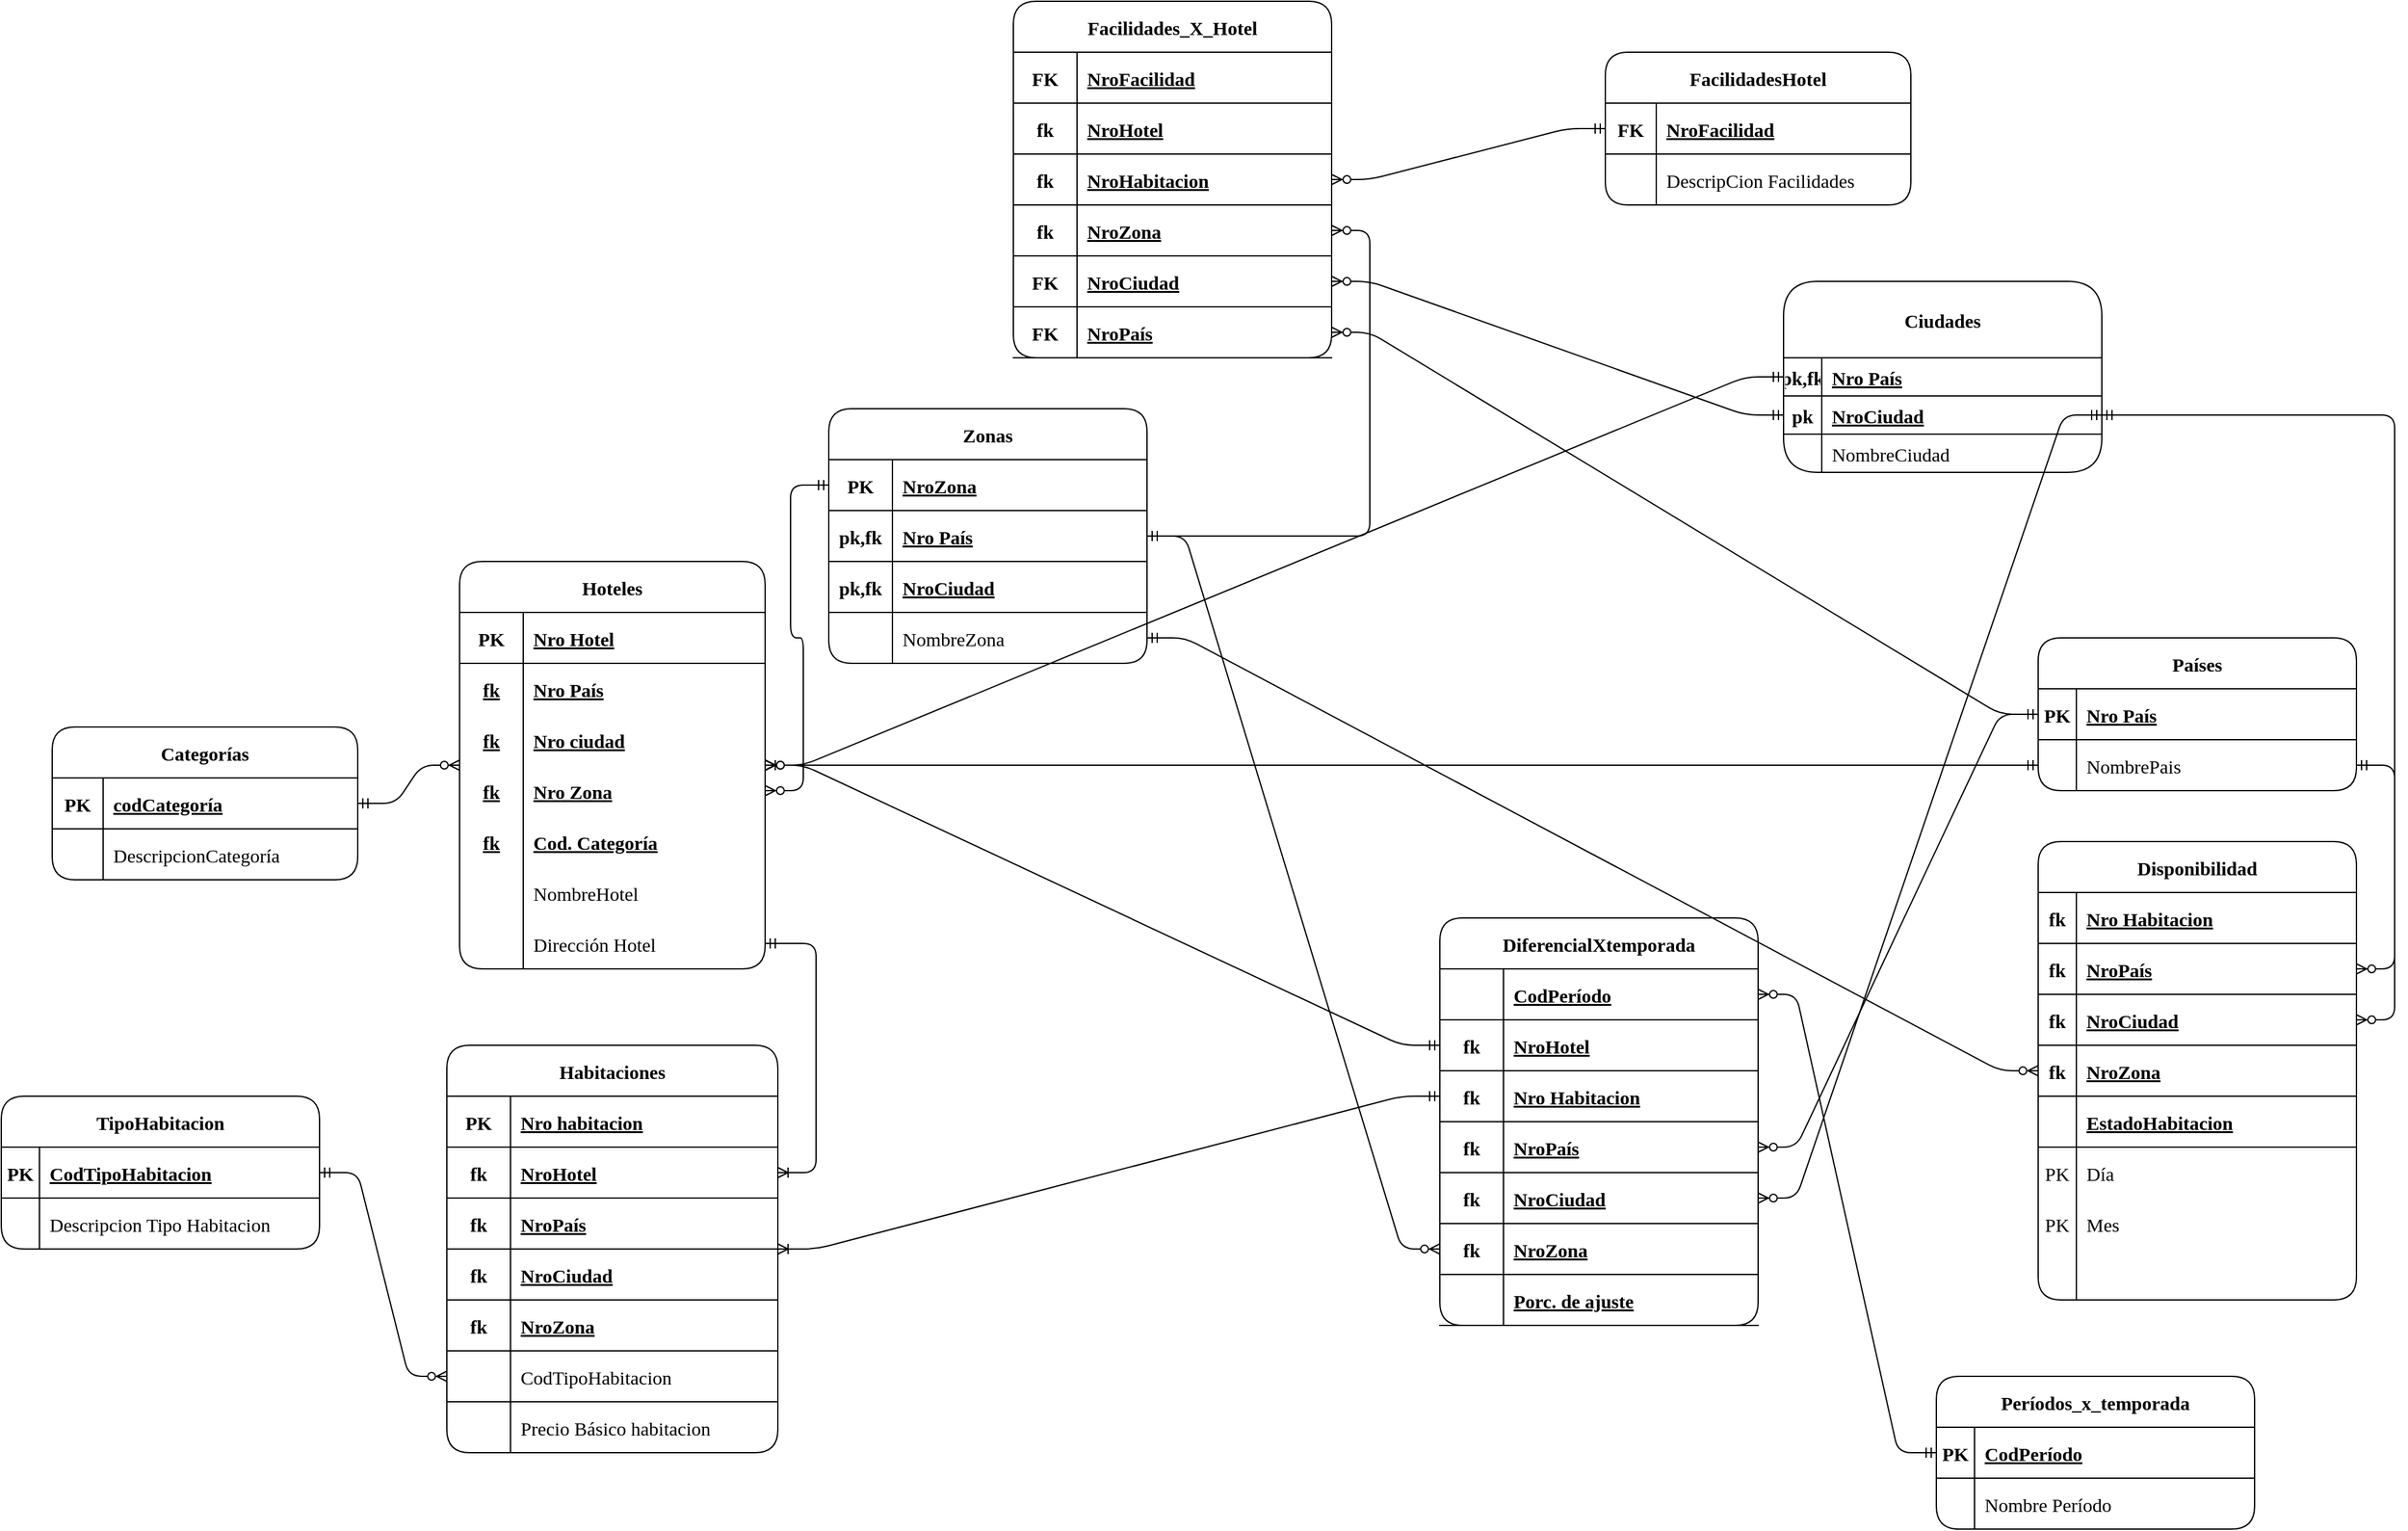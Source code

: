<mxfile version="14.6.6" type="github">
  <diagram id="R2lEEEUBdFMjLlhIrx00" name="Page-1">
    <mxGraphModel dx="3702" dy="1220" grid="1" gridSize="10" guides="1" tooltips="1" connect="1" arrows="1" fold="1" page="1" pageScale="1" pageWidth="850" pageHeight="1100" math="0" shadow="0" extFonts="Permanent Marker^https://fonts.googleapis.com/css?family=Permanent+Marker">
      <root>
        <mxCell id="0" />
        <mxCell id="1" parent="0" />
        <mxCell id="C-vyLk0tnHw3VtMMgP7b-13" value="Habitaciones" style="shape=table;startSize=40;container=1;collapsible=1;childLayout=tableLayout;fixedRows=1;rowLines=0;fontStyle=1;align=center;resizeLast=1;fontFamily=Verdana;fontSize=15;rounded=1;textDirection=ltr;" parent="1" vertex="1">
          <mxGeometry x="-270" y="840" width="260" height="320" as="geometry" />
        </mxCell>
        <mxCell id="C-vyLk0tnHw3VtMMgP7b-14" value="" style="shape=partialRectangle;collapsible=0;dropTarget=0;pointerEvents=0;fillColor=none;points=[[0,0.5],[1,0.5]];portConstraint=eastwest;top=0;left=0;right=0;bottom=1;fontFamily=Verdana;fontSize=15;rounded=1;textDirection=ltr;" parent="C-vyLk0tnHw3VtMMgP7b-13" vertex="1">
          <mxGeometry y="40" width="260" height="40" as="geometry" />
        </mxCell>
        <mxCell id="C-vyLk0tnHw3VtMMgP7b-15" value="PK" style="shape=partialRectangle;overflow=hidden;connectable=0;fillColor=none;top=0;left=0;bottom=0;right=0;fontStyle=1;fontFamily=Verdana;fontSize=15;rounded=1;textDirection=ltr;" parent="C-vyLk0tnHw3VtMMgP7b-14" vertex="1">
          <mxGeometry width="50" height="40" as="geometry" />
        </mxCell>
        <mxCell id="C-vyLk0tnHw3VtMMgP7b-16" value="Nro habitacion" style="shape=partialRectangle;overflow=hidden;connectable=0;fillColor=none;top=0;left=0;bottom=0;right=0;align=left;spacingLeft=6;fontStyle=5;fontFamily=Verdana;fontSize=15;rounded=1;textDirection=ltr;" parent="C-vyLk0tnHw3VtMMgP7b-14" vertex="1">
          <mxGeometry x="50" width="210" height="40" as="geometry" />
        </mxCell>
        <mxCell id="CNr6qrwwwbzCUoEsULPP-185" value="" style="shape=partialRectangle;collapsible=0;dropTarget=0;pointerEvents=0;fillColor=none;points=[[0,0.5],[1,0.5]];portConstraint=eastwest;top=0;left=0;right=0;bottom=1;fontFamily=Verdana;fontSize=15;rounded=1;textDirection=ltr;" parent="C-vyLk0tnHw3VtMMgP7b-13" vertex="1">
          <mxGeometry y="80" width="260" height="40" as="geometry" />
        </mxCell>
        <mxCell id="CNr6qrwwwbzCUoEsULPP-186" value="fk" style="shape=partialRectangle;overflow=hidden;connectable=0;fillColor=none;top=0;left=0;bottom=0;right=0;fontStyle=1;fontFamily=Verdana;fontSize=15;rounded=1;textDirection=ltr;" parent="CNr6qrwwwbzCUoEsULPP-185" vertex="1">
          <mxGeometry width="50" height="40" as="geometry" />
        </mxCell>
        <mxCell id="CNr6qrwwwbzCUoEsULPP-187" value="NroHotel" style="shape=partialRectangle;overflow=hidden;connectable=0;fillColor=none;top=0;left=0;bottom=0;right=0;align=left;spacingLeft=6;fontStyle=5;fontFamily=Verdana;fontSize=15;rounded=1;textDirection=ltr;" parent="CNr6qrwwwbzCUoEsULPP-185" vertex="1">
          <mxGeometry x="50" width="210" height="40" as="geometry" />
        </mxCell>
        <mxCell id="CNr6qrwwwbzCUoEsULPP-168" value="" style="shape=partialRectangle;collapsible=0;dropTarget=0;pointerEvents=0;fillColor=none;points=[[0,0.5],[1,0.5]];portConstraint=eastwest;top=0;left=0;right=0;bottom=1;fontFamily=Verdana;fontSize=15;rounded=1;textDirection=ltr;" parent="C-vyLk0tnHw3VtMMgP7b-13" vertex="1">
          <mxGeometry y="120" width="260" height="40" as="geometry" />
        </mxCell>
        <mxCell id="CNr6qrwwwbzCUoEsULPP-169" value="fk" style="shape=partialRectangle;overflow=hidden;connectable=0;fillColor=none;top=0;left=0;bottom=0;right=0;fontStyle=1;fontFamily=Verdana;fontSize=15;rounded=1;textDirection=ltr;" parent="CNr6qrwwwbzCUoEsULPP-168" vertex="1">
          <mxGeometry width="50" height="40" as="geometry" />
        </mxCell>
        <mxCell id="CNr6qrwwwbzCUoEsULPP-170" value="NroPaís" style="shape=partialRectangle;overflow=hidden;connectable=0;fillColor=none;top=0;left=0;bottom=0;right=0;align=left;spacingLeft=6;fontStyle=5;fontFamily=Verdana;fontSize=15;rounded=1;textDirection=ltr;" parent="CNr6qrwwwbzCUoEsULPP-168" vertex="1">
          <mxGeometry x="50" width="210" height="40" as="geometry" />
        </mxCell>
        <mxCell id="CNr6qrwwwbzCUoEsULPP-171" value="" style="shape=partialRectangle;collapsible=0;dropTarget=0;pointerEvents=0;fillColor=none;points=[[0,0.5],[1,0.5]];portConstraint=eastwest;top=0;left=0;right=0;bottom=1;fontFamily=Verdana;fontSize=15;rounded=1;textDirection=ltr;" parent="C-vyLk0tnHw3VtMMgP7b-13" vertex="1">
          <mxGeometry y="160" width="260" height="40" as="geometry" />
        </mxCell>
        <mxCell id="CNr6qrwwwbzCUoEsULPP-172" value="fk" style="shape=partialRectangle;overflow=hidden;connectable=0;fillColor=none;top=0;left=0;bottom=0;right=0;fontStyle=1;fontFamily=Verdana;fontSize=15;rounded=1;textDirection=ltr;" parent="CNr6qrwwwbzCUoEsULPP-171" vertex="1">
          <mxGeometry width="50" height="40" as="geometry" />
        </mxCell>
        <mxCell id="CNr6qrwwwbzCUoEsULPP-173" value="NroCiudad" style="shape=partialRectangle;overflow=hidden;connectable=0;fillColor=none;top=0;left=0;bottom=0;right=0;align=left;spacingLeft=6;fontStyle=5;fontFamily=Verdana;fontSize=15;rounded=1;textDirection=ltr;" parent="CNr6qrwwwbzCUoEsULPP-171" vertex="1">
          <mxGeometry x="50" width="210" height="40" as="geometry" />
        </mxCell>
        <mxCell id="CNr6qrwwwbzCUoEsULPP-174" value="" style="shape=partialRectangle;collapsible=0;dropTarget=0;pointerEvents=0;fillColor=none;points=[[0,0.5],[1,0.5]];portConstraint=eastwest;top=0;left=0;right=0;bottom=1;fontFamily=Verdana;fontSize=15;rounded=1;textDirection=ltr;" parent="C-vyLk0tnHw3VtMMgP7b-13" vertex="1">
          <mxGeometry y="200" width="260" height="40" as="geometry" />
        </mxCell>
        <mxCell id="CNr6qrwwwbzCUoEsULPP-175" value="fk" style="shape=partialRectangle;overflow=hidden;connectable=0;fillColor=none;top=0;left=0;bottom=0;right=0;fontStyle=1;fontFamily=Verdana;fontSize=15;rounded=1;textDirection=ltr;" parent="CNr6qrwwwbzCUoEsULPP-174" vertex="1">
          <mxGeometry width="50" height="40" as="geometry" />
        </mxCell>
        <mxCell id="CNr6qrwwwbzCUoEsULPP-176" value="NroZona" style="shape=partialRectangle;overflow=hidden;connectable=0;fillColor=none;top=0;left=0;bottom=0;right=0;align=left;spacingLeft=6;fontStyle=5;fontFamily=Verdana;fontSize=15;rounded=1;textDirection=ltr;" parent="CNr6qrwwwbzCUoEsULPP-174" vertex="1">
          <mxGeometry x="50" width="210" height="40" as="geometry" />
        </mxCell>
        <mxCell id="CNr6qrwwwbzCUoEsULPP-69" value="" style="shape=partialRectangle;collapsible=0;dropTarget=0;pointerEvents=0;fillColor=none;points=[[0,0.5],[1,0.5]];portConstraint=eastwest;top=0;left=0;right=0;bottom=1;fontFamily=Verdana;fontSize=15;rounded=1;textDirection=ltr;" parent="C-vyLk0tnHw3VtMMgP7b-13" vertex="1">
          <mxGeometry y="240" width="260" height="40" as="geometry" />
        </mxCell>
        <mxCell id="CNr6qrwwwbzCUoEsULPP-70" value="" style="shape=partialRectangle;overflow=hidden;connectable=0;fillColor=none;top=0;left=0;bottom=0;right=0;fontStyle=1;fontFamily=Verdana;fontSize=15;rounded=1;textDirection=ltr;" parent="CNr6qrwwwbzCUoEsULPP-69" vertex="1">
          <mxGeometry width="50" height="40" as="geometry" />
        </mxCell>
        <mxCell id="CNr6qrwwwbzCUoEsULPP-71" value="CodTipoHabitacion" style="shape=partialRectangle;overflow=hidden;connectable=0;fillColor=none;top=0;left=0;bottom=0;right=0;align=left;spacingLeft=6;fontStyle=0;fontFamily=Verdana;fontSize=15;rounded=1;textDirection=ltr;" parent="CNr6qrwwwbzCUoEsULPP-69" vertex="1">
          <mxGeometry x="50" width="210" height="40" as="geometry" />
        </mxCell>
        <mxCell id="peaKFF1j2xQkg63rvkMD-68" value="" style="shape=partialRectangle;collapsible=0;dropTarget=0;pointerEvents=0;fillColor=none;points=[[0,0.5],[1,0.5]];portConstraint=eastwest;top=0;left=0;right=0;bottom=0;fontFamily=Verdana;fontSize=15;rounded=1;textDirection=ltr;" parent="C-vyLk0tnHw3VtMMgP7b-13" vertex="1">
          <mxGeometry y="280" width="260" height="40" as="geometry" />
        </mxCell>
        <mxCell id="peaKFF1j2xQkg63rvkMD-69" value="" style="shape=partialRectangle;overflow=hidden;connectable=0;fillColor=none;top=0;left=0;bottom=0;right=0;fontFamily=Verdana;fontSize=15;rounded=1;textDirection=ltr;" parent="peaKFF1j2xQkg63rvkMD-68" vertex="1">
          <mxGeometry width="50" height="40" as="geometry" />
        </mxCell>
        <mxCell id="peaKFF1j2xQkg63rvkMD-70" value="Precio Básico habitacion" style="shape=partialRectangle;overflow=hidden;connectable=0;fillColor=none;top=0;left=0;bottom=0;right=0;align=left;spacingLeft=6;fontFamily=Verdana;fontSize=15;rounded=1;textDirection=ltr;" parent="peaKFF1j2xQkg63rvkMD-68" vertex="1">
          <mxGeometry x="50" width="210" height="40" as="geometry" />
        </mxCell>
        <mxCell id="C-vyLk0tnHw3VtMMgP7b-23" value="Hoteles" style="shape=table;startSize=40;container=1;collapsible=1;childLayout=tableLayout;fixedRows=1;rowLines=0;fontStyle=1;align=center;resizeLast=1;fontFamily=Verdana;fontSize=15;rounded=1;textDirection=ltr;" parent="1" vertex="1">
          <mxGeometry x="-260" y="460" width="240" height="320" as="geometry" />
        </mxCell>
        <mxCell id="C-vyLk0tnHw3VtMMgP7b-24" value="" style="shape=partialRectangle;collapsible=0;dropTarget=0;pointerEvents=0;fillColor=none;points=[[0,0.5],[1,0.5]];portConstraint=eastwest;top=0;left=0;right=0;bottom=1;fontFamily=Verdana;fontSize=15;rounded=1;textDirection=ltr;" parent="C-vyLk0tnHw3VtMMgP7b-23" vertex="1">
          <mxGeometry y="40" width="240" height="40" as="geometry" />
        </mxCell>
        <mxCell id="C-vyLk0tnHw3VtMMgP7b-25" value="PK" style="shape=partialRectangle;overflow=hidden;connectable=0;fillColor=none;top=0;left=0;bottom=0;right=0;fontStyle=1;fontFamily=Verdana;fontSize=15;rounded=1;textDirection=ltr;" parent="C-vyLk0tnHw3VtMMgP7b-24" vertex="1">
          <mxGeometry width="50" height="40" as="geometry" />
        </mxCell>
        <mxCell id="C-vyLk0tnHw3VtMMgP7b-26" value="Nro Hotel" style="shape=partialRectangle;overflow=hidden;connectable=0;fillColor=none;top=0;left=0;bottom=0;right=0;align=left;spacingLeft=6;fontStyle=5;fontFamily=Verdana;fontSize=15;rounded=1;textDirection=ltr;" parent="C-vyLk0tnHw3VtMMgP7b-24" vertex="1">
          <mxGeometry x="50" width="190" height="40" as="geometry" />
        </mxCell>
        <mxCell id="peaKFF1j2xQkg63rvkMD-44" value="" style="shape=partialRectangle;collapsible=0;dropTarget=0;pointerEvents=0;fillColor=none;points=[[0,0.5],[1,0.5]];portConstraint=eastwest;top=0;left=0;right=0;bottom=0;fontFamily=Verdana;fontSize=15;rounded=1;textDirection=ltr;" parent="C-vyLk0tnHw3VtMMgP7b-23" vertex="1">
          <mxGeometry y="80" width="240" height="40" as="geometry" />
        </mxCell>
        <mxCell id="peaKFF1j2xQkg63rvkMD-45" value="fk" style="shape=partialRectangle;overflow=hidden;connectable=0;fillColor=none;top=0;left=0;bottom=0;right=0;fontFamily=Verdana;fontSize=15;fontStyle=5;rounded=1;textDirection=ltr;" parent="peaKFF1j2xQkg63rvkMD-44" vertex="1">
          <mxGeometry width="50" height="40" as="geometry" />
        </mxCell>
        <mxCell id="peaKFF1j2xQkg63rvkMD-46" value="Nro País" style="shape=partialRectangle;overflow=hidden;connectable=0;fillColor=none;top=0;left=0;bottom=0;right=0;align=left;spacingLeft=6;fontFamily=Verdana;fontSize=15;fontStyle=5;rounded=1;textDirection=ltr;" parent="peaKFF1j2xQkg63rvkMD-44" vertex="1">
          <mxGeometry x="50" width="190" height="40" as="geometry" />
        </mxCell>
        <mxCell id="peaKFF1j2xQkg63rvkMD-38" value="" style="shape=partialRectangle;collapsible=0;dropTarget=0;pointerEvents=0;fillColor=none;points=[[0,0.5],[1,0.5]];portConstraint=eastwest;top=0;left=0;right=0;bottom=0;fontFamily=Verdana;fontSize=15;rounded=1;textDirection=ltr;" parent="C-vyLk0tnHw3VtMMgP7b-23" vertex="1">
          <mxGeometry y="120" width="240" height="40" as="geometry" />
        </mxCell>
        <mxCell id="peaKFF1j2xQkg63rvkMD-39" value="fk" style="shape=partialRectangle;overflow=hidden;connectable=0;fillColor=none;top=0;left=0;bottom=0;right=0;fontFamily=Verdana;fontSize=15;fontStyle=5;rounded=1;textDirection=ltr;" parent="peaKFF1j2xQkg63rvkMD-38" vertex="1">
          <mxGeometry width="50" height="40" as="geometry" />
        </mxCell>
        <mxCell id="peaKFF1j2xQkg63rvkMD-40" value="Nro ciudad" style="shape=partialRectangle;overflow=hidden;connectable=0;fillColor=none;top=0;left=0;bottom=0;right=0;align=left;spacingLeft=6;fontFamily=Verdana;fontSize=15;fontStyle=5;rounded=1;textDirection=ltr;" parent="peaKFF1j2xQkg63rvkMD-38" vertex="1">
          <mxGeometry x="50" width="190" height="40" as="geometry" />
        </mxCell>
        <mxCell id="CNr6qrwwwbzCUoEsULPP-91" value="" style="shape=partialRectangle;collapsible=0;dropTarget=0;pointerEvents=0;fillColor=none;points=[[0,0.5],[1,0.5]];portConstraint=eastwest;top=0;left=0;right=0;bottom=0;fontFamily=Verdana;fontSize=15;rounded=1;textDirection=ltr;" parent="C-vyLk0tnHw3VtMMgP7b-23" vertex="1">
          <mxGeometry y="160" width="240" height="40" as="geometry" />
        </mxCell>
        <mxCell id="CNr6qrwwwbzCUoEsULPP-92" value="fk" style="shape=partialRectangle;overflow=hidden;connectable=0;fillColor=none;top=0;left=0;bottom=0;right=0;fontFamily=Verdana;fontSize=15;fontStyle=5;rounded=1;textDirection=ltr;" parent="CNr6qrwwwbzCUoEsULPP-91" vertex="1">
          <mxGeometry width="50" height="40" as="geometry" />
        </mxCell>
        <mxCell id="CNr6qrwwwbzCUoEsULPP-93" value="Nro Zona" style="shape=partialRectangle;overflow=hidden;connectable=0;fillColor=none;top=0;left=0;bottom=0;right=0;align=left;spacingLeft=6;fontFamily=Verdana;fontSize=15;fontStyle=5;rounded=1;textDirection=ltr;" parent="CNr6qrwwwbzCUoEsULPP-91" vertex="1">
          <mxGeometry x="50" width="190" height="40" as="geometry" />
        </mxCell>
        <mxCell id="peaKFF1j2xQkg63rvkMD-50" value="" style="shape=partialRectangle;collapsible=0;dropTarget=0;pointerEvents=0;fillColor=none;points=[[0,0.5],[1,0.5]];portConstraint=eastwest;top=0;left=0;right=0;bottom=0;fontFamily=Verdana;fontSize=15;rounded=1;textDirection=ltr;" parent="C-vyLk0tnHw3VtMMgP7b-23" vertex="1">
          <mxGeometry y="200" width="240" height="40" as="geometry" />
        </mxCell>
        <mxCell id="peaKFF1j2xQkg63rvkMD-51" value="fk" style="shape=partialRectangle;overflow=hidden;connectable=0;fillColor=none;top=0;left=0;bottom=0;right=0;fontFamily=Verdana;fontSize=15;fontStyle=5;rounded=1;textDirection=ltr;" parent="peaKFF1j2xQkg63rvkMD-50" vertex="1">
          <mxGeometry width="50" height="40" as="geometry" />
        </mxCell>
        <mxCell id="peaKFF1j2xQkg63rvkMD-52" value="Cod. Categoría" style="shape=partialRectangle;overflow=hidden;connectable=0;fillColor=none;top=0;left=0;bottom=0;right=0;align=left;spacingLeft=6;fontFamily=Verdana;fontSize=15;fontStyle=5;rounded=1;textDirection=ltr;" parent="peaKFF1j2xQkg63rvkMD-50" vertex="1">
          <mxGeometry x="50" width="190" height="40" as="geometry" />
        </mxCell>
        <mxCell id="C-vyLk0tnHw3VtMMgP7b-27" value="" style="shape=partialRectangle;collapsible=0;dropTarget=0;pointerEvents=0;fillColor=none;points=[[0,0.5],[1,0.5]];portConstraint=eastwest;top=0;left=0;right=0;bottom=0;fontFamily=Verdana;fontSize=15;rounded=1;textDirection=ltr;" parent="C-vyLk0tnHw3VtMMgP7b-23" vertex="1">
          <mxGeometry y="240" width="240" height="40" as="geometry" />
        </mxCell>
        <mxCell id="C-vyLk0tnHw3VtMMgP7b-28" value="" style="shape=partialRectangle;overflow=hidden;connectable=0;fillColor=none;top=0;left=0;bottom=0;right=0;fontFamily=Verdana;fontSize=15;rounded=1;textDirection=ltr;" parent="C-vyLk0tnHw3VtMMgP7b-27" vertex="1">
          <mxGeometry width="50" height="40" as="geometry" />
        </mxCell>
        <mxCell id="C-vyLk0tnHw3VtMMgP7b-29" value="NombreHotel" style="shape=partialRectangle;overflow=hidden;connectable=0;fillColor=none;top=0;left=0;bottom=0;right=0;align=left;spacingLeft=6;fontFamily=Verdana;fontSize=15;rounded=1;textDirection=ltr;" parent="C-vyLk0tnHw3VtMMgP7b-27" vertex="1">
          <mxGeometry x="50" width="190" height="40" as="geometry" />
        </mxCell>
        <mxCell id="peaKFF1j2xQkg63rvkMD-47" value="" style="shape=partialRectangle;collapsible=0;dropTarget=0;pointerEvents=0;fillColor=none;points=[[0,0.5],[1,0.5]];portConstraint=eastwest;top=0;left=0;right=0;bottom=0;fontFamily=Verdana;fontSize=15;rounded=1;textDirection=ltr;" parent="C-vyLk0tnHw3VtMMgP7b-23" vertex="1">
          <mxGeometry y="280" width="240" height="40" as="geometry" />
        </mxCell>
        <mxCell id="peaKFF1j2xQkg63rvkMD-48" value="" style="shape=partialRectangle;overflow=hidden;connectable=0;fillColor=none;top=0;left=0;bottom=0;right=0;fontFamily=Verdana;fontSize=15;rounded=1;textDirection=ltr;" parent="peaKFF1j2xQkg63rvkMD-47" vertex="1">
          <mxGeometry width="50" height="40" as="geometry" />
        </mxCell>
        <mxCell id="peaKFF1j2xQkg63rvkMD-49" value="Dirección Hotel" style="shape=partialRectangle;overflow=hidden;connectable=0;fillColor=none;top=0;left=0;bottom=0;right=0;align=left;spacingLeft=6;fontFamily=Verdana;fontSize=15;rounded=1;textDirection=ltr;" parent="peaKFF1j2xQkg63rvkMD-47" vertex="1">
          <mxGeometry x="50" width="190" height="40" as="geometry" />
        </mxCell>
        <mxCell id="peaKFF1j2xQkg63rvkMD-83" value="DiferencialXtemporada" style="shape=table;startSize=40;container=1;collapsible=1;childLayout=tableLayout;fixedRows=1;rowLines=0;fontStyle=1;align=center;resizeLast=1;fontFamily=Verdana;fontSize=15;rounded=1;textDirection=ltr;" parent="1" vertex="1">
          <mxGeometry x="510" y="740" width="250" height="320" as="geometry" />
        </mxCell>
        <mxCell id="peaKFF1j2xQkg63rvkMD-84" value="" style="shape=partialRectangle;collapsible=0;dropTarget=0;pointerEvents=0;fillColor=none;points=[[0,0.5],[1,0.5]];portConstraint=eastwest;top=0;left=0;right=0;bottom=1;fontFamily=Verdana;fontSize=15;rounded=1;textDirection=ltr;" parent="peaKFF1j2xQkg63rvkMD-83" vertex="1">
          <mxGeometry y="40" width="250" height="40" as="geometry" />
        </mxCell>
        <mxCell id="peaKFF1j2xQkg63rvkMD-85" value="" style="shape=partialRectangle;overflow=hidden;connectable=0;fillColor=none;top=0;left=0;bottom=0;right=0;fontStyle=1;fontFamily=Verdana;fontSize=15;rounded=1;textDirection=ltr;" parent="peaKFF1j2xQkg63rvkMD-84" vertex="1">
          <mxGeometry width="50" height="40" as="geometry" />
        </mxCell>
        <mxCell id="peaKFF1j2xQkg63rvkMD-86" value="CodPeríodo" style="shape=partialRectangle;overflow=hidden;connectable=0;fillColor=none;top=0;left=0;bottom=0;right=0;align=left;spacingLeft=6;fontStyle=5;fontFamily=Verdana;fontSize=15;rounded=1;textDirection=ltr;" parent="peaKFF1j2xQkg63rvkMD-84" vertex="1">
          <mxGeometry x="50" width="200" height="40" as="geometry" />
        </mxCell>
        <mxCell id="CNr6qrwwwbzCUoEsULPP-190" value="" style="shape=partialRectangle;collapsible=0;dropTarget=0;pointerEvents=0;fillColor=none;points=[[0,0.5],[1,0.5]];portConstraint=eastwest;top=0;left=0;right=0;bottom=1;fontFamily=Verdana;fontSize=15;rounded=1;textDirection=ltr;" parent="peaKFF1j2xQkg63rvkMD-83" vertex="1">
          <mxGeometry y="80" width="250" height="40" as="geometry" />
        </mxCell>
        <mxCell id="CNr6qrwwwbzCUoEsULPP-191" value="fk" style="shape=partialRectangle;overflow=hidden;connectable=0;fillColor=none;top=0;left=0;bottom=0;right=0;fontStyle=1;fontFamily=Verdana;fontSize=15;rounded=1;textDirection=ltr;" parent="CNr6qrwwwbzCUoEsULPP-190" vertex="1">
          <mxGeometry width="50" height="40" as="geometry" />
        </mxCell>
        <mxCell id="CNr6qrwwwbzCUoEsULPP-192" value="NroHotel" style="shape=partialRectangle;overflow=hidden;connectable=0;fillColor=none;top=0;left=0;bottom=0;right=0;align=left;spacingLeft=6;fontStyle=5;fontFamily=Verdana;fontSize=15;rounded=1;textDirection=ltr;" parent="CNr6qrwwwbzCUoEsULPP-190" vertex="1">
          <mxGeometry x="50" width="200" height="40" as="geometry" />
        </mxCell>
        <mxCell id="CNr6qrwwwbzCUoEsULPP-120" value="" style="shape=partialRectangle;collapsible=0;dropTarget=0;pointerEvents=0;fillColor=none;points=[[0,0.5],[1,0.5]];portConstraint=eastwest;top=0;left=0;right=0;bottom=1;fontFamily=Verdana;fontSize=15;rounded=1;textDirection=ltr;" parent="peaKFF1j2xQkg63rvkMD-83" vertex="1">
          <mxGeometry y="120" width="250" height="40" as="geometry" />
        </mxCell>
        <mxCell id="CNr6qrwwwbzCUoEsULPP-121" value="fk" style="shape=partialRectangle;overflow=hidden;connectable=0;fillColor=none;top=0;left=0;bottom=0;right=0;fontStyle=1;fontFamily=Verdana;fontSize=15;rounded=1;textDirection=ltr;" parent="CNr6qrwwwbzCUoEsULPP-120" vertex="1">
          <mxGeometry width="50" height="40" as="geometry" />
        </mxCell>
        <mxCell id="CNr6qrwwwbzCUoEsULPP-122" value="Nro Habitacion" style="shape=partialRectangle;overflow=hidden;connectable=0;fillColor=none;top=0;left=0;bottom=0;right=0;align=left;spacingLeft=6;fontStyle=5;fontFamily=Verdana;fontSize=15;rounded=1;textDirection=ltr;" parent="CNr6qrwwwbzCUoEsULPP-120" vertex="1">
          <mxGeometry x="50" width="200" height="40" as="geometry" />
        </mxCell>
        <mxCell id="CNr6qrwwwbzCUoEsULPP-123" value="" style="shape=partialRectangle;collapsible=0;dropTarget=0;pointerEvents=0;fillColor=none;points=[[0,0.5],[1,0.5]];portConstraint=eastwest;top=0;left=0;right=0;bottom=1;fontFamily=Verdana;fontSize=15;rounded=1;textDirection=ltr;" parent="peaKFF1j2xQkg63rvkMD-83" vertex="1">
          <mxGeometry y="160" width="250" height="40" as="geometry" />
        </mxCell>
        <mxCell id="CNr6qrwwwbzCUoEsULPP-124" value="fk" style="shape=partialRectangle;overflow=hidden;connectable=0;fillColor=none;top=0;left=0;bottom=0;right=0;fontStyle=1;fontFamily=Verdana;fontSize=15;rounded=1;textDirection=ltr;" parent="CNr6qrwwwbzCUoEsULPP-123" vertex="1">
          <mxGeometry width="50" height="40" as="geometry" />
        </mxCell>
        <mxCell id="CNr6qrwwwbzCUoEsULPP-125" value="NroPaís" style="shape=partialRectangle;overflow=hidden;connectable=0;fillColor=none;top=0;left=0;bottom=0;right=0;align=left;spacingLeft=6;fontStyle=5;fontFamily=Verdana;fontSize=15;rounded=1;textDirection=ltr;" parent="CNr6qrwwwbzCUoEsULPP-123" vertex="1">
          <mxGeometry x="50" width="200" height="40" as="geometry" />
        </mxCell>
        <mxCell id="CNr6qrwwwbzCUoEsULPP-126" value="" style="shape=partialRectangle;collapsible=0;dropTarget=0;pointerEvents=0;fillColor=none;points=[[0,0.5],[1,0.5]];portConstraint=eastwest;top=0;left=0;right=0;bottom=1;fontFamily=Verdana;fontSize=15;rounded=1;textDirection=ltr;" parent="peaKFF1j2xQkg63rvkMD-83" vertex="1">
          <mxGeometry y="200" width="250" height="40" as="geometry" />
        </mxCell>
        <mxCell id="CNr6qrwwwbzCUoEsULPP-127" value="fk" style="shape=partialRectangle;overflow=hidden;connectable=0;fillColor=none;top=0;left=0;bottom=0;right=0;fontStyle=1;fontFamily=Verdana;fontSize=15;rounded=1;textDirection=ltr;" parent="CNr6qrwwwbzCUoEsULPP-126" vertex="1">
          <mxGeometry width="50" height="40" as="geometry" />
        </mxCell>
        <mxCell id="CNr6qrwwwbzCUoEsULPP-128" value="NroCiudad" style="shape=partialRectangle;overflow=hidden;connectable=0;fillColor=none;top=0;left=0;bottom=0;right=0;align=left;spacingLeft=6;fontStyle=5;fontFamily=Verdana;fontSize=15;rounded=1;textDirection=ltr;" parent="CNr6qrwwwbzCUoEsULPP-126" vertex="1">
          <mxGeometry x="50" width="200" height="40" as="geometry" />
        </mxCell>
        <mxCell id="CNr6qrwwwbzCUoEsULPP-129" value="" style="shape=partialRectangle;collapsible=0;dropTarget=0;pointerEvents=0;fillColor=none;points=[[0,0.5],[1,0.5]];portConstraint=eastwest;top=0;left=0;right=0;bottom=1;fontFamily=Verdana;fontSize=15;rounded=1;textDirection=ltr;" parent="peaKFF1j2xQkg63rvkMD-83" vertex="1">
          <mxGeometry y="240" width="250" height="40" as="geometry" />
        </mxCell>
        <mxCell id="CNr6qrwwwbzCUoEsULPP-130" value="fk" style="shape=partialRectangle;overflow=hidden;connectable=0;fillColor=none;top=0;left=0;bottom=0;right=0;fontStyle=1;fontFamily=Verdana;fontSize=15;rounded=1;textDirection=ltr;" parent="CNr6qrwwwbzCUoEsULPP-129" vertex="1">
          <mxGeometry width="50" height="40" as="geometry" />
        </mxCell>
        <mxCell id="CNr6qrwwwbzCUoEsULPP-131" value="NroZona" style="shape=partialRectangle;overflow=hidden;connectable=0;fillColor=none;top=0;left=0;bottom=0;right=0;align=left;spacingLeft=6;fontStyle=5;fontFamily=Verdana;fontSize=15;rounded=1;textDirection=ltr;" parent="CNr6qrwwwbzCUoEsULPP-129" vertex="1">
          <mxGeometry x="50" width="200" height="40" as="geometry" />
        </mxCell>
        <mxCell id="WGjpE4m-nX1BgtbId8Ap-45" value="" style="shape=partialRectangle;collapsible=0;dropTarget=0;pointerEvents=0;fillColor=none;points=[[0,0.5],[1,0.5]];portConstraint=eastwest;top=0;left=0;right=0;bottom=1;fontFamily=Verdana;fontSize=15;rounded=1;textDirection=ltr;" vertex="1" parent="peaKFF1j2xQkg63rvkMD-83">
          <mxGeometry y="280" width="250" height="40" as="geometry" />
        </mxCell>
        <mxCell id="WGjpE4m-nX1BgtbId8Ap-46" value="" style="shape=partialRectangle;overflow=hidden;connectable=0;fillColor=none;top=0;left=0;bottom=0;right=0;fontStyle=1;fontFamily=Verdana;fontSize=15;rounded=1;textDirection=ltr;" vertex="1" parent="WGjpE4m-nX1BgtbId8Ap-45">
          <mxGeometry width="50" height="40" as="geometry" />
        </mxCell>
        <mxCell id="WGjpE4m-nX1BgtbId8Ap-47" value="Porc. de ajuste" style="shape=partialRectangle;overflow=hidden;connectable=0;fillColor=none;top=0;left=0;bottom=0;right=0;align=left;spacingLeft=6;fontStyle=5;fontFamily=Verdana;fontSize=15;rounded=1;textDirection=ltr;" vertex="1" parent="WGjpE4m-nX1BgtbId8Ap-45">
          <mxGeometry x="50" width="200" height="40" as="geometry" />
        </mxCell>
        <mxCell id="CNr6qrwwwbzCUoEsULPP-4" value="Países" style="shape=table;startSize=40;container=1;collapsible=1;childLayout=tableLayout;fixedRows=1;rowLines=0;fontStyle=1;align=center;resizeLast=1;fontFamily=Verdana;fontSize=15;rounded=1;textDirection=ltr;" parent="1" vertex="1">
          <mxGeometry x="980" y="520" width="250" height="120" as="geometry" />
        </mxCell>
        <mxCell id="CNr6qrwwwbzCUoEsULPP-5" value="" style="shape=partialRectangle;collapsible=0;dropTarget=0;pointerEvents=0;fillColor=none;points=[[0,0.5],[1,0.5]];portConstraint=eastwest;top=0;left=0;right=0;bottom=1;fontFamily=Verdana;fontSize=15;rounded=1;textDirection=ltr;" parent="CNr6qrwwwbzCUoEsULPP-4" vertex="1">
          <mxGeometry y="40" width="250" height="40" as="geometry" />
        </mxCell>
        <mxCell id="CNr6qrwwwbzCUoEsULPP-6" value="PK" style="shape=partialRectangle;overflow=hidden;connectable=0;fillColor=none;top=0;left=0;bottom=0;right=0;fontStyle=1;fontFamily=Verdana;fontSize=15;rounded=1;textDirection=ltr;" parent="CNr6qrwwwbzCUoEsULPP-5" vertex="1">
          <mxGeometry width="30" height="40" as="geometry" />
        </mxCell>
        <mxCell id="CNr6qrwwwbzCUoEsULPP-7" value="Nro País" style="shape=partialRectangle;overflow=hidden;connectable=0;fillColor=none;top=0;left=0;bottom=0;right=0;align=left;spacingLeft=6;fontStyle=5;fontFamily=Verdana;fontSize=15;rounded=1;textDirection=ltr;" parent="CNr6qrwwwbzCUoEsULPP-5" vertex="1">
          <mxGeometry x="30" width="220" height="40" as="geometry" />
        </mxCell>
        <mxCell id="CNr6qrwwwbzCUoEsULPP-8" value="" style="shape=partialRectangle;collapsible=0;dropTarget=0;pointerEvents=0;fillColor=none;points=[[0,0.5],[1,0.5]];portConstraint=eastwest;top=0;left=0;right=0;bottom=0;fontFamily=Verdana;fontSize=15;rounded=1;textDirection=ltr;" parent="CNr6qrwwwbzCUoEsULPP-4" vertex="1">
          <mxGeometry y="80" width="250" height="40" as="geometry" />
        </mxCell>
        <mxCell id="CNr6qrwwwbzCUoEsULPP-9" value="" style="shape=partialRectangle;overflow=hidden;connectable=0;fillColor=none;top=0;left=0;bottom=0;right=0;fontFamily=Verdana;fontSize=15;rounded=1;textDirection=ltr;" parent="CNr6qrwwwbzCUoEsULPP-8" vertex="1">
          <mxGeometry width="30" height="40" as="geometry" />
        </mxCell>
        <mxCell id="CNr6qrwwwbzCUoEsULPP-10" value="NombrePais" style="shape=partialRectangle;overflow=hidden;connectable=0;fillColor=none;top=0;left=0;bottom=0;right=0;align=left;spacingLeft=6;fontFamily=Verdana;fontSize=15;rounded=1;textDirection=ltr;" parent="CNr6qrwwwbzCUoEsULPP-8" vertex="1">
          <mxGeometry x="30" width="220" height="40" as="geometry" />
        </mxCell>
        <mxCell id="CNr6qrwwwbzCUoEsULPP-31" value="Facilidades_X_Hotel" style="shape=table;startSize=40;container=1;collapsible=1;childLayout=tableLayout;fixedRows=1;rowLines=0;fontStyle=1;align=center;resizeLast=1;fontFamily=Verdana;fontSize=15;rounded=1;textDirection=ltr;" parent="1" vertex="1">
          <mxGeometry x="175" y="20" width="250" height="280" as="geometry" />
        </mxCell>
        <mxCell id="CNr6qrwwwbzCUoEsULPP-66" value="" style="shape=partialRectangle;collapsible=0;dropTarget=0;pointerEvents=0;fillColor=none;points=[[0,0.5],[1,0.5]];portConstraint=eastwest;top=0;left=0;right=0;bottom=1;fontFamily=Verdana;fontSize=15;rounded=1;textDirection=ltr;" parent="CNr6qrwwwbzCUoEsULPP-31" vertex="1">
          <mxGeometry y="40" width="250" height="40" as="geometry" />
        </mxCell>
        <mxCell id="CNr6qrwwwbzCUoEsULPP-67" value="FK" style="shape=partialRectangle;overflow=hidden;connectable=0;fillColor=none;top=0;left=0;bottom=0;right=0;fontStyle=1;fontFamily=Verdana;fontSize=15;rounded=1;textDirection=ltr;" parent="CNr6qrwwwbzCUoEsULPP-66" vertex="1">
          <mxGeometry width="50" height="40" as="geometry" />
        </mxCell>
        <mxCell id="CNr6qrwwwbzCUoEsULPP-68" value="NroFacilidad" style="shape=partialRectangle;overflow=hidden;connectable=0;fillColor=none;top=0;left=0;bottom=0;right=0;align=left;spacingLeft=6;fontStyle=5;fontFamily=Verdana;fontSize=15;rounded=1;textDirection=ltr;" parent="CNr6qrwwwbzCUoEsULPP-66" vertex="1">
          <mxGeometry x="50" width="200" height="40" as="geometry" />
        </mxCell>
        <mxCell id="CNr6qrwwwbzCUoEsULPP-32" value="" style="shape=partialRectangle;collapsible=0;dropTarget=0;pointerEvents=0;fillColor=none;points=[[0,0.5],[1,0.5]];portConstraint=eastwest;top=0;left=0;right=0;bottom=1;fontFamily=Verdana;fontSize=15;rounded=1;textDirection=ltr;" parent="CNr6qrwwwbzCUoEsULPP-31" vertex="1">
          <mxGeometry y="80" width="250" height="40" as="geometry" />
        </mxCell>
        <mxCell id="CNr6qrwwwbzCUoEsULPP-33" value="fk" style="shape=partialRectangle;overflow=hidden;connectable=0;fillColor=none;top=0;left=0;bottom=0;right=0;fontStyle=1;fontFamily=Verdana;fontSize=15;rounded=1;textDirection=ltr;" parent="CNr6qrwwwbzCUoEsULPP-32" vertex="1">
          <mxGeometry width="50" height="40" as="geometry" />
        </mxCell>
        <mxCell id="CNr6qrwwwbzCUoEsULPP-34" value="NroHotel" style="shape=partialRectangle;overflow=hidden;connectable=0;fillColor=none;top=0;left=0;bottom=0;right=0;align=left;spacingLeft=6;fontStyle=5;fontFamily=Verdana;fontSize=15;rounded=1;textDirection=ltr;" parent="CNr6qrwwwbzCUoEsULPP-32" vertex="1">
          <mxGeometry x="50" width="200" height="40" as="geometry" />
        </mxCell>
        <mxCell id="0vbI861UmPsHp6fMAkOY-1" value="" style="shape=partialRectangle;collapsible=0;dropTarget=0;pointerEvents=0;fillColor=none;points=[[0,0.5],[1,0.5]];portConstraint=eastwest;top=0;left=0;right=0;bottom=1;fontFamily=Verdana;fontSize=15;rounded=1;textDirection=ltr;" parent="CNr6qrwwwbzCUoEsULPP-31" vertex="1">
          <mxGeometry y="120" width="250" height="40" as="geometry" />
        </mxCell>
        <mxCell id="0vbI861UmPsHp6fMAkOY-2" value="fk" style="shape=partialRectangle;overflow=hidden;connectable=0;fillColor=none;top=0;left=0;bottom=0;right=0;fontStyle=1;fontFamily=Verdana;fontSize=15;rounded=1;textDirection=ltr;" parent="0vbI861UmPsHp6fMAkOY-1" vertex="1">
          <mxGeometry width="50" height="40" as="geometry" />
        </mxCell>
        <mxCell id="0vbI861UmPsHp6fMAkOY-3" value="NroHabitacion" style="shape=partialRectangle;overflow=hidden;connectable=0;fillColor=none;top=0;left=0;bottom=0;right=0;align=left;spacingLeft=6;fontStyle=5;fontFamily=Verdana;fontSize=15;rounded=1;textDirection=ltr;" parent="0vbI861UmPsHp6fMAkOY-1" vertex="1">
          <mxGeometry x="50" width="200" height="40" as="geometry" />
        </mxCell>
        <mxCell id="CNr6qrwwwbzCUoEsULPP-35" value="" style="shape=partialRectangle;collapsible=0;dropTarget=0;pointerEvents=0;fillColor=none;points=[[0,0.5],[1,0.5]];portConstraint=eastwest;top=0;left=0;right=0;bottom=1;fontFamily=Verdana;fontSize=15;rounded=1;textDirection=ltr;" parent="CNr6qrwwwbzCUoEsULPP-31" vertex="1">
          <mxGeometry y="160" width="250" height="40" as="geometry" />
        </mxCell>
        <mxCell id="CNr6qrwwwbzCUoEsULPP-36" value="fk" style="shape=partialRectangle;overflow=hidden;connectable=0;fillColor=none;top=0;left=0;bottom=0;right=0;fontStyle=1;fontFamily=Verdana;fontSize=15;rounded=1;textDirection=ltr;" parent="CNr6qrwwwbzCUoEsULPP-35" vertex="1">
          <mxGeometry width="50" height="40" as="geometry" />
        </mxCell>
        <mxCell id="CNr6qrwwwbzCUoEsULPP-37" value="NroZona" style="shape=partialRectangle;overflow=hidden;connectable=0;fillColor=none;top=0;left=0;bottom=0;right=0;align=left;spacingLeft=6;fontStyle=5;fontFamily=Verdana;fontSize=15;rounded=1;textDirection=ltr;" parent="CNr6qrwwwbzCUoEsULPP-35" vertex="1">
          <mxGeometry x="50" width="200" height="40" as="geometry" />
        </mxCell>
        <mxCell id="CNr6qrwwwbzCUoEsULPP-60" value="" style="shape=partialRectangle;collapsible=0;dropTarget=0;pointerEvents=0;fillColor=none;points=[[0,0.5],[1,0.5]];portConstraint=eastwest;top=0;left=0;right=0;bottom=1;fontFamily=Verdana;fontSize=15;rounded=1;textDirection=ltr;" parent="CNr6qrwwwbzCUoEsULPP-31" vertex="1">
          <mxGeometry y="200" width="250" height="40" as="geometry" />
        </mxCell>
        <mxCell id="CNr6qrwwwbzCUoEsULPP-61" value="FK" style="shape=partialRectangle;overflow=hidden;connectable=0;fillColor=none;top=0;left=0;bottom=0;right=0;fontStyle=1;fontFamily=Verdana;fontSize=15;rounded=1;textDirection=ltr;" parent="CNr6qrwwwbzCUoEsULPP-60" vertex="1">
          <mxGeometry width="50" height="40" as="geometry" />
        </mxCell>
        <mxCell id="CNr6qrwwwbzCUoEsULPP-62" value="NroCiudad" style="shape=partialRectangle;overflow=hidden;connectable=0;fillColor=none;top=0;left=0;bottom=0;right=0;align=left;spacingLeft=6;fontStyle=5;fontFamily=Verdana;fontSize=15;rounded=1;textDirection=ltr;" parent="CNr6qrwwwbzCUoEsULPP-60" vertex="1">
          <mxGeometry x="50" width="200" height="40" as="geometry" />
        </mxCell>
        <mxCell id="CNr6qrwwwbzCUoEsULPP-63" value="" style="shape=partialRectangle;collapsible=0;dropTarget=0;pointerEvents=0;fillColor=none;points=[[0,0.5],[1,0.5]];portConstraint=eastwest;top=0;left=0;right=0;bottom=1;fontFamily=Verdana;fontSize=15;rounded=1;textDirection=ltr;" parent="CNr6qrwwwbzCUoEsULPP-31" vertex="1">
          <mxGeometry y="240" width="250" height="40" as="geometry" />
        </mxCell>
        <mxCell id="CNr6qrwwwbzCUoEsULPP-64" value="FK" style="shape=partialRectangle;overflow=hidden;connectable=0;fillColor=none;top=0;left=0;bottom=0;right=0;fontStyle=1;fontFamily=Verdana;fontSize=15;rounded=1;textDirection=ltr;" parent="CNr6qrwwwbzCUoEsULPP-63" vertex="1">
          <mxGeometry width="50" height="40" as="geometry" />
        </mxCell>
        <mxCell id="CNr6qrwwwbzCUoEsULPP-65" value="NroPaís" style="shape=partialRectangle;overflow=hidden;connectable=0;fillColor=none;top=0;left=0;bottom=0;right=0;align=left;spacingLeft=6;fontStyle=5;fontFamily=Verdana;fontSize=15;rounded=1;textDirection=ltr;" parent="CNr6qrwwwbzCUoEsULPP-63" vertex="1">
          <mxGeometry x="50" width="200" height="40" as="geometry" />
        </mxCell>
        <mxCell id="CNr6qrwwwbzCUoEsULPP-94" value="FacilidadesHotel" style="shape=table;startSize=40;container=1;collapsible=1;childLayout=tableLayout;fixedRows=1;rowLines=0;fontStyle=1;align=center;resizeLast=1;fontFamily=Verdana;fontSize=15;rounded=1;textDirection=ltr;" parent="1" vertex="1">
          <mxGeometry x="640" y="60" width="240" height="120" as="geometry" />
        </mxCell>
        <mxCell id="CNr6qrwwwbzCUoEsULPP-95" value="" style="shape=partialRectangle;collapsible=0;dropTarget=0;pointerEvents=0;fillColor=none;points=[[0,0.5],[1,0.5]];portConstraint=eastwest;top=0;left=0;right=0;bottom=1;fontFamily=Verdana;fontSize=15;rounded=1;textDirection=ltr;" parent="CNr6qrwwwbzCUoEsULPP-94" vertex="1">
          <mxGeometry y="40" width="240" height="40" as="geometry" />
        </mxCell>
        <mxCell id="CNr6qrwwwbzCUoEsULPP-96" value="FK" style="shape=partialRectangle;overflow=hidden;connectable=0;fillColor=none;top=0;left=0;bottom=0;right=0;fontStyle=1;fontFamily=Verdana;fontSize=15;rounded=1;textDirection=ltr;" parent="CNr6qrwwwbzCUoEsULPP-95" vertex="1">
          <mxGeometry width="40" height="40" as="geometry" />
        </mxCell>
        <mxCell id="CNr6qrwwwbzCUoEsULPP-97" value="NroFacilidad" style="shape=partialRectangle;overflow=hidden;connectable=0;fillColor=none;top=0;left=0;bottom=0;right=0;align=left;spacingLeft=6;fontStyle=5;fontFamily=Verdana;fontSize=15;rounded=1;textDirection=ltr;" parent="CNr6qrwwwbzCUoEsULPP-95" vertex="1">
          <mxGeometry x="40" width="200" height="40" as="geometry" />
        </mxCell>
        <mxCell id="CNr6qrwwwbzCUoEsULPP-110" value="" style="shape=partialRectangle;collapsible=0;dropTarget=0;pointerEvents=0;fillColor=none;points=[[0,0.5],[1,0.5]];portConstraint=eastwest;top=0;left=0;right=0;bottom=0;fontFamily=Verdana;fontSize=15;rounded=1;textDirection=ltr;" parent="CNr6qrwwwbzCUoEsULPP-94" vertex="1">
          <mxGeometry y="80" width="240" height="40" as="geometry" />
        </mxCell>
        <mxCell id="CNr6qrwwwbzCUoEsULPP-111" value="" style="shape=partialRectangle;overflow=hidden;connectable=0;fillColor=none;top=0;left=0;bottom=0;right=0;fontFamily=Verdana;fontSize=15;rounded=1;textDirection=ltr;" parent="CNr6qrwwwbzCUoEsULPP-110" vertex="1">
          <mxGeometry width="40" height="40" as="geometry" />
        </mxCell>
        <mxCell id="CNr6qrwwwbzCUoEsULPP-112" value="DescripCion Facilidades" style="shape=partialRectangle;overflow=hidden;connectable=0;fillColor=none;top=0;left=0;bottom=0;right=0;align=left;spacingLeft=6;fontFamily=Verdana;fontSize=15;rounded=1;textDirection=ltr;" parent="CNr6qrwwwbzCUoEsULPP-110" vertex="1">
          <mxGeometry x="40" width="200" height="40" as="geometry" />
        </mxCell>
        <mxCell id="CNr6qrwwwbzCUoEsULPP-113" value="Categorías" style="shape=table;startSize=40;container=1;collapsible=1;childLayout=tableLayout;fixedRows=1;rowLines=0;fontStyle=1;align=center;resizeLast=1;fontFamily=Verdana;fontSize=15;rounded=1;textDirection=ltr;" parent="1" vertex="1">
          <mxGeometry x="-580" y="590" width="240" height="120" as="geometry" />
        </mxCell>
        <mxCell id="CNr6qrwwwbzCUoEsULPP-114" value="" style="shape=partialRectangle;collapsible=0;dropTarget=0;pointerEvents=0;fillColor=none;points=[[0,0.5],[1,0.5]];portConstraint=eastwest;top=0;left=0;right=0;bottom=1;fontFamily=Verdana;fontSize=15;rounded=1;textDirection=ltr;" parent="CNr6qrwwwbzCUoEsULPP-113" vertex="1">
          <mxGeometry y="40" width="240" height="40" as="geometry" />
        </mxCell>
        <mxCell id="CNr6qrwwwbzCUoEsULPP-115" value="PK" style="shape=partialRectangle;overflow=hidden;connectable=0;fillColor=none;top=0;left=0;bottom=0;right=0;fontStyle=1;fontFamily=Verdana;fontSize=15;rounded=1;textDirection=ltr;" parent="CNr6qrwwwbzCUoEsULPP-114" vertex="1">
          <mxGeometry width="40" height="40" as="geometry" />
        </mxCell>
        <mxCell id="CNr6qrwwwbzCUoEsULPP-116" value="codCategoría" style="shape=partialRectangle;overflow=hidden;connectable=0;fillColor=none;top=0;left=0;bottom=0;right=0;align=left;spacingLeft=6;fontStyle=5;fontFamily=Verdana;fontSize=15;rounded=1;textDirection=ltr;" parent="CNr6qrwwwbzCUoEsULPP-114" vertex="1">
          <mxGeometry x="40" width="200" height="40" as="geometry" />
        </mxCell>
        <mxCell id="CNr6qrwwwbzCUoEsULPP-117" value="" style="shape=partialRectangle;collapsible=0;dropTarget=0;pointerEvents=0;fillColor=none;points=[[0,0.5],[1,0.5]];portConstraint=eastwest;top=0;left=0;right=0;bottom=0;fontFamily=Verdana;fontSize=15;rounded=1;textDirection=ltr;" parent="CNr6qrwwwbzCUoEsULPP-113" vertex="1">
          <mxGeometry y="80" width="240" height="40" as="geometry" />
        </mxCell>
        <mxCell id="CNr6qrwwwbzCUoEsULPP-118" value="" style="shape=partialRectangle;overflow=hidden;connectable=0;fillColor=none;top=0;left=0;bottom=0;right=0;fontFamily=Verdana;fontSize=15;rounded=1;textDirection=ltr;" parent="CNr6qrwwwbzCUoEsULPP-117" vertex="1">
          <mxGeometry width="40" height="40" as="geometry" />
        </mxCell>
        <mxCell id="CNr6qrwwwbzCUoEsULPP-119" value="DescripcionCategoría" style="shape=partialRectangle;overflow=hidden;connectable=0;fillColor=none;top=0;left=0;bottom=0;right=0;align=left;spacingLeft=6;fontFamily=Verdana;fontSize=15;rounded=1;textDirection=ltr;" parent="CNr6qrwwwbzCUoEsULPP-117" vertex="1">
          <mxGeometry x="40" width="200" height="40" as="geometry" />
        </mxCell>
        <mxCell id="CNr6qrwwwbzCUoEsULPP-132" value="Disponibilidad" style="shape=table;startSize=40;container=1;collapsible=1;childLayout=tableLayout;fixedRows=1;rowLines=0;fontStyle=1;align=center;resizeLast=1;fontFamily=Verdana;fontSize=15;rounded=1;textDirection=ltr;" parent="1" vertex="1">
          <mxGeometry x="980" y="680" width="250" height="360" as="geometry" />
        </mxCell>
        <mxCell id="CNr6qrwwwbzCUoEsULPP-136" value="" style="shape=partialRectangle;collapsible=0;dropTarget=0;pointerEvents=0;fillColor=none;points=[[0,0.5],[1,0.5]];portConstraint=eastwest;top=0;left=0;right=0;bottom=1;fontFamily=Verdana;fontSize=15;rounded=1;textDirection=ltr;" parent="CNr6qrwwwbzCUoEsULPP-132" vertex="1">
          <mxGeometry y="40" width="250" height="40" as="geometry" />
        </mxCell>
        <mxCell id="CNr6qrwwwbzCUoEsULPP-137" value="fk" style="shape=partialRectangle;overflow=hidden;connectable=0;fillColor=none;top=0;left=0;bottom=0;right=0;fontStyle=1;fontFamily=Verdana;fontSize=15;rounded=1;textDirection=ltr;" parent="CNr6qrwwwbzCUoEsULPP-136" vertex="1">
          <mxGeometry width="30" height="40" as="geometry" />
        </mxCell>
        <mxCell id="CNr6qrwwwbzCUoEsULPP-138" value="Nro Habitacion" style="shape=partialRectangle;overflow=hidden;connectable=0;fillColor=none;top=0;left=0;bottom=0;right=0;align=left;spacingLeft=6;fontStyle=5;fontFamily=Verdana;fontSize=15;rounded=1;textDirection=ltr;" parent="CNr6qrwwwbzCUoEsULPP-136" vertex="1">
          <mxGeometry x="30" width="220" height="40" as="geometry" />
        </mxCell>
        <mxCell id="CNr6qrwwwbzCUoEsULPP-139" value="" style="shape=partialRectangle;collapsible=0;dropTarget=0;pointerEvents=0;fillColor=none;points=[[0,0.5],[1,0.5]];portConstraint=eastwest;top=0;left=0;right=0;bottom=1;fontFamily=Verdana;fontSize=15;rounded=1;textDirection=ltr;" parent="CNr6qrwwwbzCUoEsULPP-132" vertex="1">
          <mxGeometry y="80" width="250" height="40" as="geometry" />
        </mxCell>
        <mxCell id="CNr6qrwwwbzCUoEsULPP-140" value="fk" style="shape=partialRectangle;overflow=hidden;connectable=0;fillColor=none;top=0;left=0;bottom=0;right=0;fontStyle=1;fontFamily=Verdana;fontSize=15;rounded=1;textDirection=ltr;" parent="CNr6qrwwwbzCUoEsULPP-139" vertex="1">
          <mxGeometry width="30" height="40" as="geometry" />
        </mxCell>
        <mxCell id="CNr6qrwwwbzCUoEsULPP-141" value="NroPaís" style="shape=partialRectangle;overflow=hidden;connectable=0;fillColor=none;top=0;left=0;bottom=0;right=0;align=left;spacingLeft=6;fontStyle=5;fontFamily=Verdana;fontSize=15;rounded=1;textDirection=ltr;" parent="CNr6qrwwwbzCUoEsULPP-139" vertex="1">
          <mxGeometry x="30" width="220" height="40" as="geometry" />
        </mxCell>
        <mxCell id="CNr6qrwwwbzCUoEsULPP-142" value="" style="shape=partialRectangle;collapsible=0;dropTarget=0;pointerEvents=0;fillColor=none;points=[[0,0.5],[1,0.5]];portConstraint=eastwest;top=0;left=0;right=0;bottom=1;fontFamily=Verdana;fontSize=15;rounded=1;textDirection=ltr;" parent="CNr6qrwwwbzCUoEsULPP-132" vertex="1">
          <mxGeometry y="120" width="250" height="40" as="geometry" />
        </mxCell>
        <mxCell id="CNr6qrwwwbzCUoEsULPP-143" value="fk" style="shape=partialRectangle;overflow=hidden;connectable=0;fillColor=none;top=0;left=0;bottom=0;right=0;fontStyle=1;fontFamily=Verdana;fontSize=15;rounded=1;textDirection=ltr;" parent="CNr6qrwwwbzCUoEsULPP-142" vertex="1">
          <mxGeometry width="30" height="40" as="geometry" />
        </mxCell>
        <mxCell id="CNr6qrwwwbzCUoEsULPP-144" value="NroCiudad" style="shape=partialRectangle;overflow=hidden;connectable=0;fillColor=none;top=0;left=0;bottom=0;right=0;align=left;spacingLeft=6;fontStyle=5;fontFamily=Verdana;fontSize=15;rounded=1;textDirection=ltr;" parent="CNr6qrwwwbzCUoEsULPP-142" vertex="1">
          <mxGeometry x="30" width="220" height="40" as="geometry" />
        </mxCell>
        <mxCell id="CNr6qrwwwbzCUoEsULPP-145" value="" style="shape=partialRectangle;collapsible=0;dropTarget=0;pointerEvents=0;fillColor=none;points=[[0,0.5],[1,0.5]];portConstraint=eastwest;top=0;left=0;right=0;bottom=1;fontFamily=Verdana;fontSize=15;rounded=1;textDirection=ltr;" parent="CNr6qrwwwbzCUoEsULPP-132" vertex="1">
          <mxGeometry y="160" width="250" height="40" as="geometry" />
        </mxCell>
        <mxCell id="CNr6qrwwwbzCUoEsULPP-146" value="fk" style="shape=partialRectangle;overflow=hidden;connectable=0;fillColor=none;top=0;left=0;bottom=0;right=0;fontStyle=1;fontFamily=Verdana;fontSize=15;rounded=1;textDirection=ltr;" parent="CNr6qrwwwbzCUoEsULPP-145" vertex="1">
          <mxGeometry width="30" height="40" as="geometry" />
        </mxCell>
        <mxCell id="CNr6qrwwwbzCUoEsULPP-147" value="NroZona" style="shape=partialRectangle;overflow=hidden;connectable=0;fillColor=none;top=0;left=0;bottom=0;right=0;align=left;spacingLeft=6;fontStyle=5;fontFamily=Verdana;fontSize=15;rounded=1;textDirection=ltr;" parent="CNr6qrwwwbzCUoEsULPP-145" vertex="1">
          <mxGeometry x="30" width="220" height="40" as="geometry" />
        </mxCell>
        <mxCell id="CNr6qrwwwbzCUoEsULPP-157" value="" style="shape=partialRectangle;collapsible=0;dropTarget=0;pointerEvents=0;fillColor=none;points=[[0,0.5],[1,0.5]];portConstraint=eastwest;top=0;left=0;right=0;bottom=1;fontFamily=Verdana;fontSize=15;rounded=1;textDirection=ltr;" parent="CNr6qrwwwbzCUoEsULPP-132" vertex="1">
          <mxGeometry y="200" width="250" height="40" as="geometry" />
        </mxCell>
        <mxCell id="CNr6qrwwwbzCUoEsULPP-158" value="" style="shape=partialRectangle;overflow=hidden;connectable=0;fillColor=none;top=0;left=0;bottom=0;right=0;fontStyle=1;fontFamily=Verdana;fontSize=15;rounded=1;textDirection=ltr;" parent="CNr6qrwwwbzCUoEsULPP-157" vertex="1">
          <mxGeometry width="30" height="40" as="geometry" />
        </mxCell>
        <mxCell id="CNr6qrwwwbzCUoEsULPP-159" value="EstadoHabitacion" style="shape=partialRectangle;overflow=hidden;connectable=0;fillColor=none;top=0;left=0;bottom=0;right=0;align=left;spacingLeft=6;fontStyle=5;fontFamily=Verdana;fontSize=15;rounded=1;textDirection=ltr;" parent="CNr6qrwwwbzCUoEsULPP-157" vertex="1">
          <mxGeometry x="30" width="220" height="40" as="geometry" />
        </mxCell>
        <mxCell id="CNr6qrwwwbzCUoEsULPP-148" value="" style="shape=partialRectangle;collapsible=0;dropTarget=0;pointerEvents=0;fillColor=none;points=[[0,0.5],[1,0.5]];portConstraint=eastwest;top=0;left=0;right=0;bottom=0;fontFamily=Verdana;fontSize=15;rounded=1;textDirection=ltr;" parent="CNr6qrwwwbzCUoEsULPP-132" vertex="1">
          <mxGeometry y="240" width="250" height="40" as="geometry" />
        </mxCell>
        <mxCell id="CNr6qrwwwbzCUoEsULPP-149" value="PK" style="shape=partialRectangle;overflow=hidden;connectable=0;fillColor=none;top=0;left=0;bottom=0;right=0;fontFamily=Verdana;fontSize=15;rounded=1;textDirection=ltr;" parent="CNr6qrwwwbzCUoEsULPP-148" vertex="1">
          <mxGeometry width="30" height="40" as="geometry" />
        </mxCell>
        <mxCell id="CNr6qrwwwbzCUoEsULPP-150" value="Día" style="shape=partialRectangle;overflow=hidden;connectable=0;fillColor=none;top=0;left=0;bottom=0;right=0;align=left;spacingLeft=6;fontFamily=Verdana;fontSize=15;rounded=1;textDirection=ltr;" parent="CNr6qrwwwbzCUoEsULPP-148" vertex="1">
          <mxGeometry x="30" width="220" height="40" as="geometry" />
        </mxCell>
        <mxCell id="CNr6qrwwwbzCUoEsULPP-151" value="" style="shape=partialRectangle;collapsible=0;dropTarget=0;pointerEvents=0;fillColor=none;points=[[0,0.5],[1,0.5]];portConstraint=eastwest;top=0;left=0;right=0;bottom=0;fontFamily=Verdana;fontSize=15;rounded=1;textDirection=ltr;" parent="CNr6qrwwwbzCUoEsULPP-132" vertex="1">
          <mxGeometry y="280" width="250" height="40" as="geometry" />
        </mxCell>
        <mxCell id="CNr6qrwwwbzCUoEsULPP-152" value="PK" style="shape=partialRectangle;overflow=hidden;connectable=0;fillColor=none;top=0;left=0;bottom=0;right=0;fontFamily=Verdana;fontSize=15;rounded=1;textDirection=ltr;" parent="CNr6qrwwwbzCUoEsULPP-151" vertex="1">
          <mxGeometry width="30" height="40" as="geometry" />
        </mxCell>
        <mxCell id="CNr6qrwwwbzCUoEsULPP-153" value="Mes" style="shape=partialRectangle;overflow=hidden;connectable=0;fillColor=none;top=0;left=0;bottom=0;right=0;align=left;spacingLeft=6;fontFamily=Verdana;fontSize=15;rounded=1;textDirection=ltr;" parent="CNr6qrwwwbzCUoEsULPP-151" vertex="1">
          <mxGeometry x="30" width="220" height="40" as="geometry" />
        </mxCell>
        <mxCell id="CNr6qrwwwbzCUoEsULPP-154" value="" style="shape=partialRectangle;collapsible=0;dropTarget=0;pointerEvents=0;fillColor=none;points=[[0,0.5],[1,0.5]];portConstraint=eastwest;top=0;left=0;right=0;bottom=0;fontFamily=Verdana;fontSize=15;rounded=1;textDirection=ltr;" parent="CNr6qrwwwbzCUoEsULPP-132" vertex="1">
          <mxGeometry y="320" width="250" height="40" as="geometry" />
        </mxCell>
        <mxCell id="CNr6qrwwwbzCUoEsULPP-155" value="" style="shape=partialRectangle;overflow=hidden;connectable=0;fillColor=none;top=0;left=0;bottom=0;right=0;fontFamily=Verdana;fontSize=15;rounded=1;textDirection=ltr;" parent="CNr6qrwwwbzCUoEsULPP-154" vertex="1">
          <mxGeometry width="30" height="40" as="geometry" />
        </mxCell>
        <mxCell id="CNr6qrwwwbzCUoEsULPP-156" value="" style="shape=partialRectangle;overflow=hidden;connectable=0;fillColor=none;top=0;left=0;bottom=0;right=0;align=left;spacingLeft=6;fontFamily=Verdana;fontSize=15;rounded=1;textDirection=ltr;" parent="CNr6qrwwwbzCUoEsULPP-154" vertex="1">
          <mxGeometry x="30" width="220" height="40" as="geometry" />
        </mxCell>
        <mxCell id="CNr6qrwwwbzCUoEsULPP-160" value="TipoHabitacion" style="shape=table;startSize=40;container=1;collapsible=1;childLayout=tableLayout;fixedRows=1;rowLines=0;fontStyle=1;align=center;resizeLast=1;fontFamily=Verdana;fontSize=15;rounded=1;textDirection=ltr;" parent="1" vertex="1">
          <mxGeometry x="-620" y="880" width="250" height="120" as="geometry" />
        </mxCell>
        <mxCell id="CNr6qrwwwbzCUoEsULPP-161" value="" style="shape=partialRectangle;collapsible=0;dropTarget=0;pointerEvents=0;fillColor=none;points=[[0,0.5],[1,0.5]];portConstraint=eastwest;top=0;left=0;right=0;bottom=1;fontFamily=Verdana;fontSize=15;rounded=1;textDirection=ltr;" parent="CNr6qrwwwbzCUoEsULPP-160" vertex="1">
          <mxGeometry y="40" width="250" height="40" as="geometry" />
        </mxCell>
        <mxCell id="CNr6qrwwwbzCUoEsULPP-162" value="PK" style="shape=partialRectangle;overflow=hidden;connectable=0;fillColor=none;top=0;left=0;bottom=0;right=0;fontStyle=1;fontFamily=Verdana;fontSize=15;rounded=1;textDirection=ltr;" parent="CNr6qrwwwbzCUoEsULPP-161" vertex="1">
          <mxGeometry width="30" height="40" as="geometry" />
        </mxCell>
        <mxCell id="CNr6qrwwwbzCUoEsULPP-163" value="CodTipoHabitacion" style="shape=partialRectangle;overflow=hidden;connectable=0;fillColor=none;top=0;left=0;bottom=0;right=0;align=left;spacingLeft=6;fontStyle=5;fontFamily=Verdana;fontSize=15;rounded=1;textDirection=ltr;" parent="CNr6qrwwwbzCUoEsULPP-161" vertex="1">
          <mxGeometry x="30" width="220" height="40" as="geometry" />
        </mxCell>
        <mxCell id="CNr6qrwwwbzCUoEsULPP-164" value="" style="shape=partialRectangle;collapsible=0;dropTarget=0;pointerEvents=0;fillColor=none;points=[[0,0.5],[1,0.5]];portConstraint=eastwest;top=0;left=0;right=0;bottom=0;fontFamily=Verdana;fontSize=15;rounded=1;textDirection=ltr;" parent="CNr6qrwwwbzCUoEsULPP-160" vertex="1">
          <mxGeometry y="80" width="250" height="40" as="geometry" />
        </mxCell>
        <mxCell id="CNr6qrwwwbzCUoEsULPP-165" value="" style="shape=partialRectangle;overflow=hidden;connectable=0;fillColor=none;top=0;left=0;bottom=0;right=0;fontFamily=Verdana;fontSize=15;rounded=1;textDirection=ltr;" parent="CNr6qrwwwbzCUoEsULPP-164" vertex="1">
          <mxGeometry width="30" height="40" as="geometry" />
        </mxCell>
        <mxCell id="CNr6qrwwwbzCUoEsULPP-166" value="Descripcion Tipo Habitacion" style="shape=partialRectangle;overflow=hidden;connectable=0;fillColor=none;top=0;left=0;bottom=0;right=0;align=left;spacingLeft=6;fontFamily=Verdana;fontSize=15;rounded=1;textDirection=ltr;" parent="CNr6qrwwwbzCUoEsULPP-164" vertex="1">
          <mxGeometry x="30" width="220" height="40" as="geometry" />
        </mxCell>
        <mxCell id="0vbI861UmPsHp6fMAkOY-39" value="Períodos_x_temporada" style="shape=table;startSize=40;container=1;collapsible=1;childLayout=tableLayout;fixedRows=1;rowLines=0;fontStyle=1;align=center;resizeLast=1;fontFamily=Verdana;fontSize=15;rounded=1;textDirection=ltr;" parent="1" vertex="1">
          <mxGeometry x="900" y="1100" width="250" height="120" as="geometry" />
        </mxCell>
        <mxCell id="0vbI861UmPsHp6fMAkOY-40" value="" style="shape=partialRectangle;collapsible=0;dropTarget=0;pointerEvents=0;fillColor=none;points=[[0,0.5],[1,0.5]];portConstraint=eastwest;top=0;left=0;right=0;bottom=1;fontFamily=Verdana;fontSize=15;rounded=1;textDirection=ltr;" parent="0vbI861UmPsHp6fMAkOY-39" vertex="1">
          <mxGeometry y="40" width="250" height="40" as="geometry" />
        </mxCell>
        <mxCell id="0vbI861UmPsHp6fMAkOY-41" value="PK" style="shape=partialRectangle;overflow=hidden;connectable=0;fillColor=none;top=0;left=0;bottom=0;right=0;fontStyle=1;fontFamily=Verdana;fontSize=15;rounded=1;textDirection=ltr;" parent="0vbI861UmPsHp6fMAkOY-40" vertex="1">
          <mxGeometry width="30" height="40" as="geometry" />
        </mxCell>
        <mxCell id="0vbI861UmPsHp6fMAkOY-42" value="CodPeríodo" style="shape=partialRectangle;overflow=hidden;connectable=0;fillColor=none;top=0;left=0;bottom=0;right=0;align=left;spacingLeft=6;fontStyle=5;fontFamily=Verdana;fontSize=15;rounded=1;textDirection=ltr;" parent="0vbI861UmPsHp6fMAkOY-40" vertex="1">
          <mxGeometry x="30" width="220" height="40" as="geometry" />
        </mxCell>
        <mxCell id="0vbI861UmPsHp6fMAkOY-43" value="" style="shape=partialRectangle;collapsible=0;dropTarget=0;pointerEvents=0;fillColor=none;points=[[0,0.5],[1,0.5]];portConstraint=eastwest;top=0;left=0;right=0;bottom=0;fontFamily=Verdana;fontSize=15;rounded=1;textDirection=ltr;" parent="0vbI861UmPsHp6fMAkOY-39" vertex="1">
          <mxGeometry y="80" width="250" height="40" as="geometry" />
        </mxCell>
        <mxCell id="0vbI861UmPsHp6fMAkOY-44" value="" style="shape=partialRectangle;overflow=hidden;connectable=0;fillColor=none;top=0;left=0;bottom=0;right=0;fontFamily=Verdana;fontSize=15;rounded=1;textDirection=ltr;" parent="0vbI861UmPsHp6fMAkOY-43" vertex="1">
          <mxGeometry width="30" height="40" as="geometry" />
        </mxCell>
        <mxCell id="0vbI861UmPsHp6fMAkOY-45" value="Nombre Período" style="shape=partialRectangle;overflow=hidden;connectable=0;fillColor=none;top=0;left=0;bottom=0;right=0;align=left;spacingLeft=6;fontFamily=Verdana;fontSize=15;rounded=1;textDirection=ltr;" parent="0vbI861UmPsHp6fMAkOY-43" vertex="1">
          <mxGeometry x="30" width="220" height="40" as="geometry" />
        </mxCell>
        <mxCell id="JbCay_CWZVzBNDAwxFtf-40" value="" style="edgeStyle=entityRelationEdgeStyle;fontSize=15;html=1;endArrow=ERoneToMany;startArrow=ERmandOne;exitX=0;exitY=0.5;exitDx=0;exitDy=0;textDirection=ltr;" parent="1" source="CNr6qrwwwbzCUoEsULPP-120" target="C-vyLk0tnHw3VtMMgP7b-13" edge="1">
          <mxGeometry width="100" height="100" relative="1" as="geometry">
            <mxPoint x="650.0" y="1040" as="sourcePoint" />
            <mxPoint x="685.0" y="255" as="targetPoint" />
          </mxGeometry>
        </mxCell>
        <mxCell id="JbCay_CWZVzBNDAwxFtf-41" value="" style="edgeStyle=entityRelationEdgeStyle;fontSize=15;html=1;endArrow=ERoneToMany;startArrow=ERmandOne;exitX=0;exitY=0.5;exitDx=0;exitDy=0;textDirection=ltr;" parent="1" source="CNr6qrwwwbzCUoEsULPP-190" target="C-vyLk0tnHw3VtMMgP7b-23" edge="1">
          <mxGeometry width="100" height="100" relative="1" as="geometry">
            <mxPoint x="650.0" y="960" as="sourcePoint" />
            <mxPoint x="515" y="390" as="targetPoint" />
          </mxGeometry>
        </mxCell>
        <mxCell id="CNr6qrwwwbzCUoEsULPP-78" value="Zonas" style="shape=table;startSize=40;container=1;collapsible=1;childLayout=tableLayout;fixedRows=1;rowLines=0;fontStyle=1;align=center;resizeLast=1;fontFamily=Verdana;fontSize=15;rounded=1;textDirection=ltr;" parent="1" vertex="1">
          <mxGeometry x="30" y="340" width="250" height="200" as="geometry" />
        </mxCell>
        <mxCell id="CNr6qrwwwbzCUoEsULPP-88" value="" style="shape=partialRectangle;collapsible=0;dropTarget=0;pointerEvents=0;fillColor=none;points=[[0,0.5],[1,0.5]];portConstraint=eastwest;top=0;left=0;right=0;bottom=1;fontFamily=Verdana;fontSize=15;rounded=1;textDirection=ltr;" parent="CNr6qrwwwbzCUoEsULPP-78" vertex="1">
          <mxGeometry y="40" width="250" height="40" as="geometry" />
        </mxCell>
        <mxCell id="CNr6qrwwwbzCUoEsULPP-89" value="PK" style="shape=partialRectangle;overflow=hidden;connectable=0;fillColor=none;top=0;left=0;bottom=0;right=0;fontStyle=1;fontFamily=Verdana;fontSize=15;rounded=1;textDirection=ltr;" parent="CNr6qrwwwbzCUoEsULPP-88" vertex="1">
          <mxGeometry width="50" height="40" as="geometry" />
        </mxCell>
        <mxCell id="CNr6qrwwwbzCUoEsULPP-90" value="NroZona" style="shape=partialRectangle;overflow=hidden;connectable=0;fillColor=none;top=0;left=0;bottom=0;right=0;align=left;spacingLeft=6;fontStyle=5;fontFamily=Verdana;fontSize=15;rounded=1;textDirection=ltr;" parent="CNr6qrwwwbzCUoEsULPP-88" vertex="1">
          <mxGeometry x="50" width="200" height="40" as="geometry" />
        </mxCell>
        <mxCell id="CNr6qrwwwbzCUoEsULPP-79" value="" style="shape=partialRectangle;collapsible=0;dropTarget=0;pointerEvents=0;fillColor=none;points=[[0,0.5],[1,0.5]];portConstraint=eastwest;top=0;left=0;right=0;bottom=1;fontFamily=Verdana;fontSize=15;rounded=1;textDirection=ltr;" parent="CNr6qrwwwbzCUoEsULPP-78" vertex="1">
          <mxGeometry y="80" width="250" height="40" as="geometry" />
        </mxCell>
        <mxCell id="CNr6qrwwwbzCUoEsULPP-80" value="pk,fk" style="shape=partialRectangle;overflow=hidden;connectable=0;fillColor=none;top=0;left=0;bottom=0;right=0;fontStyle=1;fontFamily=Verdana;fontSize=15;rounded=1;textDirection=ltr;" parent="CNr6qrwwwbzCUoEsULPP-79" vertex="1">
          <mxGeometry width="50" height="40" as="geometry" />
        </mxCell>
        <mxCell id="CNr6qrwwwbzCUoEsULPP-81" value="Nro País" style="shape=partialRectangle;overflow=hidden;connectable=0;fillColor=none;top=0;left=0;bottom=0;right=0;align=left;spacingLeft=6;fontStyle=5;fontFamily=Verdana;fontSize=15;rounded=1;textDirection=ltr;" parent="CNr6qrwwwbzCUoEsULPP-79" vertex="1">
          <mxGeometry x="50" width="200" height="40" as="geometry" />
        </mxCell>
        <mxCell id="CNr6qrwwwbzCUoEsULPP-82" value="" style="shape=partialRectangle;collapsible=0;dropTarget=0;pointerEvents=0;fillColor=none;points=[[0,0.5],[1,0.5]];portConstraint=eastwest;top=0;left=0;right=0;bottom=1;fontFamily=Verdana;fontSize=15;rounded=1;textDirection=ltr;" parent="CNr6qrwwwbzCUoEsULPP-78" vertex="1">
          <mxGeometry y="120" width="250" height="40" as="geometry" />
        </mxCell>
        <mxCell id="CNr6qrwwwbzCUoEsULPP-83" value="pk,fk" style="shape=partialRectangle;overflow=hidden;connectable=0;fillColor=none;top=0;left=0;bottom=0;right=0;fontStyle=1;fontFamily=Verdana;fontSize=15;rounded=1;textDirection=ltr;" parent="CNr6qrwwwbzCUoEsULPP-82" vertex="1">
          <mxGeometry width="50" height="40" as="geometry" />
        </mxCell>
        <mxCell id="CNr6qrwwwbzCUoEsULPP-84" value="NroCiudad" style="shape=partialRectangle;overflow=hidden;connectable=0;fillColor=none;top=0;left=0;bottom=0;right=0;align=left;spacingLeft=6;fontStyle=5;fontFamily=Verdana;fontSize=15;rounded=1;textDirection=ltr;" parent="CNr6qrwwwbzCUoEsULPP-82" vertex="1">
          <mxGeometry x="50" width="200" height="40" as="geometry" />
        </mxCell>
        <mxCell id="CNr6qrwwwbzCUoEsULPP-85" value="" style="shape=partialRectangle;collapsible=0;dropTarget=0;pointerEvents=0;fillColor=none;points=[[0,0.5],[1,0.5]];portConstraint=eastwest;top=0;left=0;right=0;bottom=0;fontFamily=Verdana;fontSize=15;rounded=1;textDirection=ltr;" parent="CNr6qrwwwbzCUoEsULPP-78" vertex="1">
          <mxGeometry y="160" width="250" height="40" as="geometry" />
        </mxCell>
        <mxCell id="CNr6qrwwwbzCUoEsULPP-86" value="" style="shape=partialRectangle;overflow=hidden;connectable=0;fillColor=none;top=0;left=0;bottom=0;right=0;fontFamily=Verdana;fontSize=15;rounded=1;textDirection=ltr;" parent="CNr6qrwwwbzCUoEsULPP-85" vertex="1">
          <mxGeometry width="50" height="40" as="geometry" />
        </mxCell>
        <mxCell id="CNr6qrwwwbzCUoEsULPP-87" value="NombreZona" style="shape=partialRectangle;overflow=hidden;connectable=0;fillColor=none;top=0;left=0;bottom=0;right=0;align=left;spacingLeft=6;fontFamily=Verdana;fontSize=15;rounded=1;textDirection=ltr;" parent="CNr6qrwwwbzCUoEsULPP-85" vertex="1">
          <mxGeometry x="50" width="200" height="40" as="geometry" />
        </mxCell>
        <mxCell id="CNr6qrwwwbzCUoEsULPP-14" value="Ciudades" style="shape=table;startSize=60;container=1;collapsible=1;childLayout=tableLayout;fixedRows=1;rowLines=0;fontStyle=1;align=center;resizeLast=1;fontFamily=Verdana;fontSize=15;rounded=1;textDirection=ltr;" parent="1" vertex="1">
          <mxGeometry x="780" y="240" width="250" height="150" as="geometry" />
        </mxCell>
        <mxCell id="CNr6qrwwwbzCUoEsULPP-15" value="" style="shape=partialRectangle;collapsible=0;dropTarget=0;pointerEvents=0;fillColor=none;points=[[0,0.5],[1,0.5]];portConstraint=eastwest;top=0;left=0;right=0;bottom=1;fontFamily=Verdana;fontSize=15;rounded=1;textDirection=ltr;" parent="CNr6qrwwwbzCUoEsULPP-14" vertex="1">
          <mxGeometry y="60" width="250" height="30" as="geometry" />
        </mxCell>
        <mxCell id="CNr6qrwwwbzCUoEsULPP-16" value="pk,fk" style="shape=partialRectangle;overflow=hidden;connectable=0;fillColor=none;top=0;left=0;bottom=0;right=0;fontStyle=1;fontFamily=Verdana;fontSize=15;rounded=1;textDirection=ltr;" parent="CNr6qrwwwbzCUoEsULPP-15" vertex="1">
          <mxGeometry width="30" height="30" as="geometry" />
        </mxCell>
        <mxCell id="CNr6qrwwwbzCUoEsULPP-17" value="Nro País" style="shape=partialRectangle;overflow=hidden;connectable=0;fillColor=none;top=0;left=0;bottom=0;right=0;align=left;spacingLeft=6;fontStyle=5;fontFamily=Verdana;fontSize=15;rounded=1;textDirection=ltr;" parent="CNr6qrwwwbzCUoEsULPP-15" vertex="1">
          <mxGeometry x="30" width="220" height="30" as="geometry" />
        </mxCell>
        <mxCell id="CNr6qrwwwbzCUoEsULPP-21" value="" style="shape=partialRectangle;collapsible=0;dropTarget=0;pointerEvents=0;fillColor=none;points=[[0,0.5],[1,0.5]];portConstraint=eastwest;top=0;left=0;right=0;bottom=1;fontFamily=Verdana;fontSize=15;rounded=1;textDirection=ltr;" parent="CNr6qrwwwbzCUoEsULPP-14" vertex="1">
          <mxGeometry y="90" width="250" height="30" as="geometry" />
        </mxCell>
        <mxCell id="CNr6qrwwwbzCUoEsULPP-22" value="pk" style="shape=partialRectangle;overflow=hidden;connectable=0;fillColor=none;top=0;left=0;bottom=0;right=0;fontStyle=1;fontFamily=Verdana;fontSize=15;rounded=1;textDirection=ltr;" parent="CNr6qrwwwbzCUoEsULPP-21" vertex="1">
          <mxGeometry width="30" height="30" as="geometry" />
        </mxCell>
        <mxCell id="CNr6qrwwwbzCUoEsULPP-23" value="NroCiudad" style="shape=partialRectangle;overflow=hidden;connectable=0;fillColor=none;top=0;left=0;bottom=0;right=0;align=left;spacingLeft=6;fontStyle=5;fontFamily=Verdana;fontSize=15;rounded=1;textDirection=ltr;" parent="CNr6qrwwwbzCUoEsULPP-21" vertex="1">
          <mxGeometry x="30" width="220" height="30" as="geometry" />
        </mxCell>
        <mxCell id="CNr6qrwwwbzCUoEsULPP-18" value="" style="shape=partialRectangle;collapsible=0;dropTarget=0;pointerEvents=0;fillColor=none;points=[[0,0.5],[1,0.5]];portConstraint=eastwest;top=0;left=0;right=0;bottom=0;fontFamily=Verdana;fontSize=15;rounded=1;textDirection=ltr;" parent="CNr6qrwwwbzCUoEsULPP-14" vertex="1">
          <mxGeometry y="120" width="250" height="30" as="geometry" />
        </mxCell>
        <mxCell id="CNr6qrwwwbzCUoEsULPP-19" value="" style="shape=partialRectangle;overflow=hidden;connectable=0;fillColor=none;top=0;left=0;bottom=0;right=0;fontFamily=Verdana;fontSize=15;rounded=1;textDirection=ltr;" parent="CNr6qrwwwbzCUoEsULPP-18" vertex="1">
          <mxGeometry width="30" height="30" as="geometry" />
        </mxCell>
        <mxCell id="CNr6qrwwwbzCUoEsULPP-20" value="NombreCiudad" style="shape=partialRectangle;overflow=hidden;connectable=0;fillColor=none;top=0;left=0;bottom=0;right=0;align=left;spacingLeft=6;fontFamily=Verdana;fontSize=15;rounded=1;textDirection=ltr;" parent="CNr6qrwwwbzCUoEsULPP-18" vertex="1">
          <mxGeometry x="30" width="220" height="30" as="geometry" />
        </mxCell>
        <mxCell id="JbCay_CWZVzBNDAwxFtf-46" style="edgeStyle=none;rounded=1;sketch=0;orthogonalLoop=1;jettySize=auto;html=1;exitX=0.75;exitY=0;exitDx=0;exitDy=0;fontSize=15;textDirection=ltr;" parent="1" source="CNr6qrwwwbzCUoEsULPP-4" target="CNr6qrwwwbzCUoEsULPP-4" edge="1">
          <mxGeometry relative="1" as="geometry" />
        </mxCell>
        <mxCell id="WGjpE4m-nX1BgtbId8Ap-1" value="" style="edgeStyle=entityRelationEdgeStyle;fontSize=12;html=1;endArrow=ERzeroToMany;startArrow=ERmandOne;" edge="1" parent="1" source="CNr6qrwwwbzCUoEsULPP-94" target="CNr6qrwwwbzCUoEsULPP-31">
          <mxGeometry width="100" height="100" relative="1" as="geometry">
            <mxPoint x="-330" y="240" as="sourcePoint" />
            <mxPoint x="-230" y="140" as="targetPoint" />
          </mxGeometry>
        </mxCell>
        <mxCell id="WGjpE4m-nX1BgtbId8Ap-4" value="" style="edgeStyle=entityRelationEdgeStyle;fontSize=12;html=1;endArrow=ERzeroToMany;startArrow=ERmandOne;" edge="1" parent="1" source="CNr6qrwwwbzCUoEsULPP-78" target="CNr6qrwwwbzCUoEsULPP-35">
          <mxGeometry width="100" height="100" relative="1" as="geometry">
            <mxPoint x="710" y="270" as="sourcePoint" />
            <mxPoint x="350" y="330" as="targetPoint" />
          </mxGeometry>
        </mxCell>
        <mxCell id="WGjpE4m-nX1BgtbId8Ap-5" value="" style="edgeStyle=entityRelationEdgeStyle;fontSize=12;html=1;endArrow=ERzeroToMany;startArrow=ERmandOne;entryX=1;entryY=0.5;entryDx=0;entryDy=0;exitX=0;exitY=0.5;exitDx=0;exitDy=0;" edge="1" parent="1" source="CNr6qrwwwbzCUoEsULPP-21" target="CNr6qrwwwbzCUoEsULPP-60">
          <mxGeometry width="100" height="100" relative="1" as="geometry">
            <mxPoint x="790" y="490" as="sourcePoint" />
            <mxPoint x="530" y="150" as="targetPoint" />
          </mxGeometry>
        </mxCell>
        <mxCell id="WGjpE4m-nX1BgtbId8Ap-7" value="" style="edgeStyle=entityRelationEdgeStyle;fontSize=12;html=1;endArrow=ERzeroToMany;startArrow=ERmandOne;exitX=0;exitY=0.5;exitDx=0;exitDy=0;" edge="1" parent="1" source="CNr6qrwwwbzCUoEsULPP-5" target="CNr6qrwwwbzCUoEsULPP-63">
          <mxGeometry width="100" height="100" relative="1" as="geometry">
            <mxPoint x="1210" y="500" as="sourcePoint" />
            <mxPoint x="500" y="260" as="targetPoint" />
          </mxGeometry>
        </mxCell>
        <mxCell id="WGjpE4m-nX1BgtbId8Ap-8" value="" style="edgeStyle=entityRelationEdgeStyle;fontSize=12;html=1;endArrow=ERzeroToMany;startArrow=ERmandOne;entryX=1;entryY=0.5;entryDx=0;entryDy=0;exitX=0;exitY=0.5;exitDx=0;exitDy=0;" edge="1" parent="1" source="CNr6qrwwwbzCUoEsULPP-88" target="CNr6qrwwwbzCUoEsULPP-91">
          <mxGeometry width="100" height="100" relative="1" as="geometry">
            <mxPoint x="230" y="780" as="sourcePoint" />
            <mxPoint x="60" y="500" as="targetPoint" />
          </mxGeometry>
        </mxCell>
        <mxCell id="WGjpE4m-nX1BgtbId8Ap-9" value="" style="edgeStyle=entityRelationEdgeStyle;fontSize=12;html=1;endArrow=ERzeroToMany;startArrow=ERmandOne;" edge="1" parent="1" source="CNr6qrwwwbzCUoEsULPP-8" target="C-vyLk0tnHw3VtMMgP7b-23">
          <mxGeometry width="100" height="100" relative="1" as="geometry">
            <mxPoint x="110" y="700" as="sourcePoint" />
            <mxPoint y="510" as="targetPoint" />
          </mxGeometry>
        </mxCell>
        <mxCell id="WGjpE4m-nX1BgtbId8Ap-21" value="" style="edgeStyle=entityRelationEdgeStyle;fontSize=12;html=1;endArrow=ERzeroToMany;startArrow=ERmandOne;" edge="1" parent="1" source="CNr6qrwwwbzCUoEsULPP-14" target="C-vyLk0tnHw3VtMMgP7b-23">
          <mxGeometry width="100" height="100" relative="1" as="geometry">
            <mxPoint x="540" y="630" as="sourcePoint" />
            <mxPoint x="30" y="630" as="targetPoint" />
          </mxGeometry>
        </mxCell>
        <mxCell id="WGjpE4m-nX1BgtbId8Ap-22" value="" style="edgeStyle=entityRelationEdgeStyle;fontSize=15;html=1;endArrow=ERzeroToMany;startArrow=ERmandOne;textDirection=ltr;" edge="1" parent="1" source="CNr6qrwwwbzCUoEsULPP-113" target="C-vyLk0tnHw3VtMMgP7b-23">
          <mxGeometry width="100" height="100" relative="1" as="geometry">
            <mxPoint x="-250" y="790" as="sourcePoint" />
            <mxPoint x="-350" y="810" as="targetPoint" />
          </mxGeometry>
        </mxCell>
        <mxCell id="WGjpE4m-nX1BgtbId8Ap-23" value="" style="edgeStyle=entityRelationEdgeStyle;fontSize=12;html=1;endArrow=ERoneToMany;startArrow=ERmandOne;" edge="1" parent="1" source="peaKFF1j2xQkg63rvkMD-47" target="CNr6qrwwwbzCUoEsULPP-185">
          <mxGeometry width="100" height="100" relative="1" as="geometry">
            <mxPoint x="60" y="710" as="sourcePoint" />
            <mxPoint x="170" y="740" as="targetPoint" />
          </mxGeometry>
        </mxCell>
        <mxCell id="WGjpE4m-nX1BgtbId8Ap-24" value="" style="edgeStyle=entityRelationEdgeStyle;fontSize=12;html=1;endArrow=ERzeroToMany;startArrow=ERmandOne;exitX=1;exitY=0.5;exitDx=0;exitDy=0;" edge="1" parent="1" source="CNr6qrwwwbzCUoEsULPP-161" target="CNr6qrwwwbzCUoEsULPP-69">
          <mxGeometry width="100" height="100" relative="1" as="geometry">
            <mxPoint x="650" y="1280" as="sourcePoint" />
            <mxPoint x="110" y="1350" as="targetPoint" />
          </mxGeometry>
        </mxCell>
        <mxCell id="WGjpE4m-nX1BgtbId8Ap-48" value="" style="edgeStyle=entityRelationEdgeStyle;fontSize=12;html=1;endArrow=ERzeroToMany;startArrow=ERmandOne;entryX=0;entryY=0.5;entryDx=0;entryDy=0;" edge="1" parent="1" source="CNr6qrwwwbzCUoEsULPP-78" target="CNr6qrwwwbzCUoEsULPP-129">
          <mxGeometry width="100" height="100" relative="1" as="geometry">
            <mxPoint x="1135" y="810" as="sourcePoint" />
            <mxPoint x="455" y="580" as="targetPoint" />
          </mxGeometry>
        </mxCell>
        <mxCell id="WGjpE4m-nX1BgtbId8Ap-49" value="" style="edgeStyle=entityRelationEdgeStyle;fontSize=12;html=1;endArrow=ERzeroToMany;startArrow=ERmandOne;entryX=1;entryY=0.5;entryDx=0;entryDy=0;exitX=1;exitY=0.5;exitDx=0;exitDy=0;" edge="1" parent="1" source="CNr6qrwwwbzCUoEsULPP-21" target="CNr6qrwwwbzCUoEsULPP-126">
          <mxGeometry width="100" height="100" relative="1" as="geometry">
            <mxPoint x="900" y="480" as="sourcePoint" />
            <mxPoint x="980" y="1010" as="targetPoint" />
          </mxGeometry>
        </mxCell>
        <mxCell id="WGjpE4m-nX1BgtbId8Ap-50" value="" style="edgeStyle=entityRelationEdgeStyle;fontSize=12;html=1;endArrow=ERzeroToMany;startArrow=ERmandOne;entryX=1;entryY=0.5;entryDx=0;entryDy=0;exitX=0;exitY=0.5;exitDx=0;exitDy=0;" edge="1" parent="1" source="CNr6qrwwwbzCUoEsULPP-5" target="CNr6qrwwwbzCUoEsULPP-123">
          <mxGeometry width="100" height="100" relative="1" as="geometry">
            <mxPoint x="880" y="510" as="sourcePoint" />
            <mxPoint x="880" y="945" as="targetPoint" />
          </mxGeometry>
        </mxCell>
        <mxCell id="WGjpE4m-nX1BgtbId8Ap-51" value="" style="edgeStyle=entityRelationEdgeStyle;fontSize=12;html=1;endArrow=ERzeroToMany;startArrow=ERmandOne;exitX=0;exitY=0.5;exitDx=0;exitDy=0;" edge="1" parent="1" source="0vbI861UmPsHp6fMAkOY-40" target="peaKFF1j2xQkg63rvkMD-84">
          <mxGeometry width="100" height="100" relative="1" as="geometry">
            <mxPoint x="1110" y="630" as="sourcePoint" />
            <mxPoint x="940" y="1010" as="targetPoint" />
          </mxGeometry>
        </mxCell>
        <mxCell id="WGjpE4m-nX1BgtbId8Ap-52" value="" style="edgeStyle=entityRelationEdgeStyle;fontSize=12;html=1;endArrow=ERzeroToMany;startArrow=ERmandOne;entryX=1;entryY=0.5;entryDx=0;entryDy=0;" edge="1" parent="1" source="CNr6qrwwwbzCUoEsULPP-8" target="CNr6qrwwwbzCUoEsULPP-139">
          <mxGeometry width="100" height="100" relative="1" as="geometry">
            <mxPoint x="1420" y="610" as="sourcePoint" />
            <mxPoint x="1470" y="1130" as="targetPoint" />
          </mxGeometry>
        </mxCell>
        <mxCell id="WGjpE4m-nX1BgtbId8Ap-54" value="" style="edgeStyle=entityRelationEdgeStyle;fontSize=12;html=1;endArrow=ERzeroToMany;startArrow=ERmandOne;exitX=1;exitY=0.5;exitDx=0;exitDy=0;" edge="1" parent="1" source="CNr6qrwwwbzCUoEsULPP-21" target="CNr6qrwwwbzCUoEsULPP-142">
          <mxGeometry width="100" height="100" relative="1" as="geometry">
            <mxPoint x="800" y="570" as="sourcePoint" />
            <mxPoint x="800" y="730" as="targetPoint" />
          </mxGeometry>
        </mxCell>
        <mxCell id="WGjpE4m-nX1BgtbId8Ap-55" value="" style="edgeStyle=entityRelationEdgeStyle;fontSize=12;html=1;endArrow=ERzeroToMany;startArrow=ERmandOne;entryX=0;entryY=0.5;entryDx=0;entryDy=0;" edge="1" parent="1" source="CNr6qrwwwbzCUoEsULPP-85" target="CNr6qrwwwbzCUoEsULPP-145">
          <mxGeometry width="100" height="100" relative="1" as="geometry">
            <mxPoint x="740" y="570" as="sourcePoint" />
            <mxPoint x="920" y="825" as="targetPoint" />
          </mxGeometry>
        </mxCell>
      </root>
    </mxGraphModel>
  </diagram>
</mxfile>
